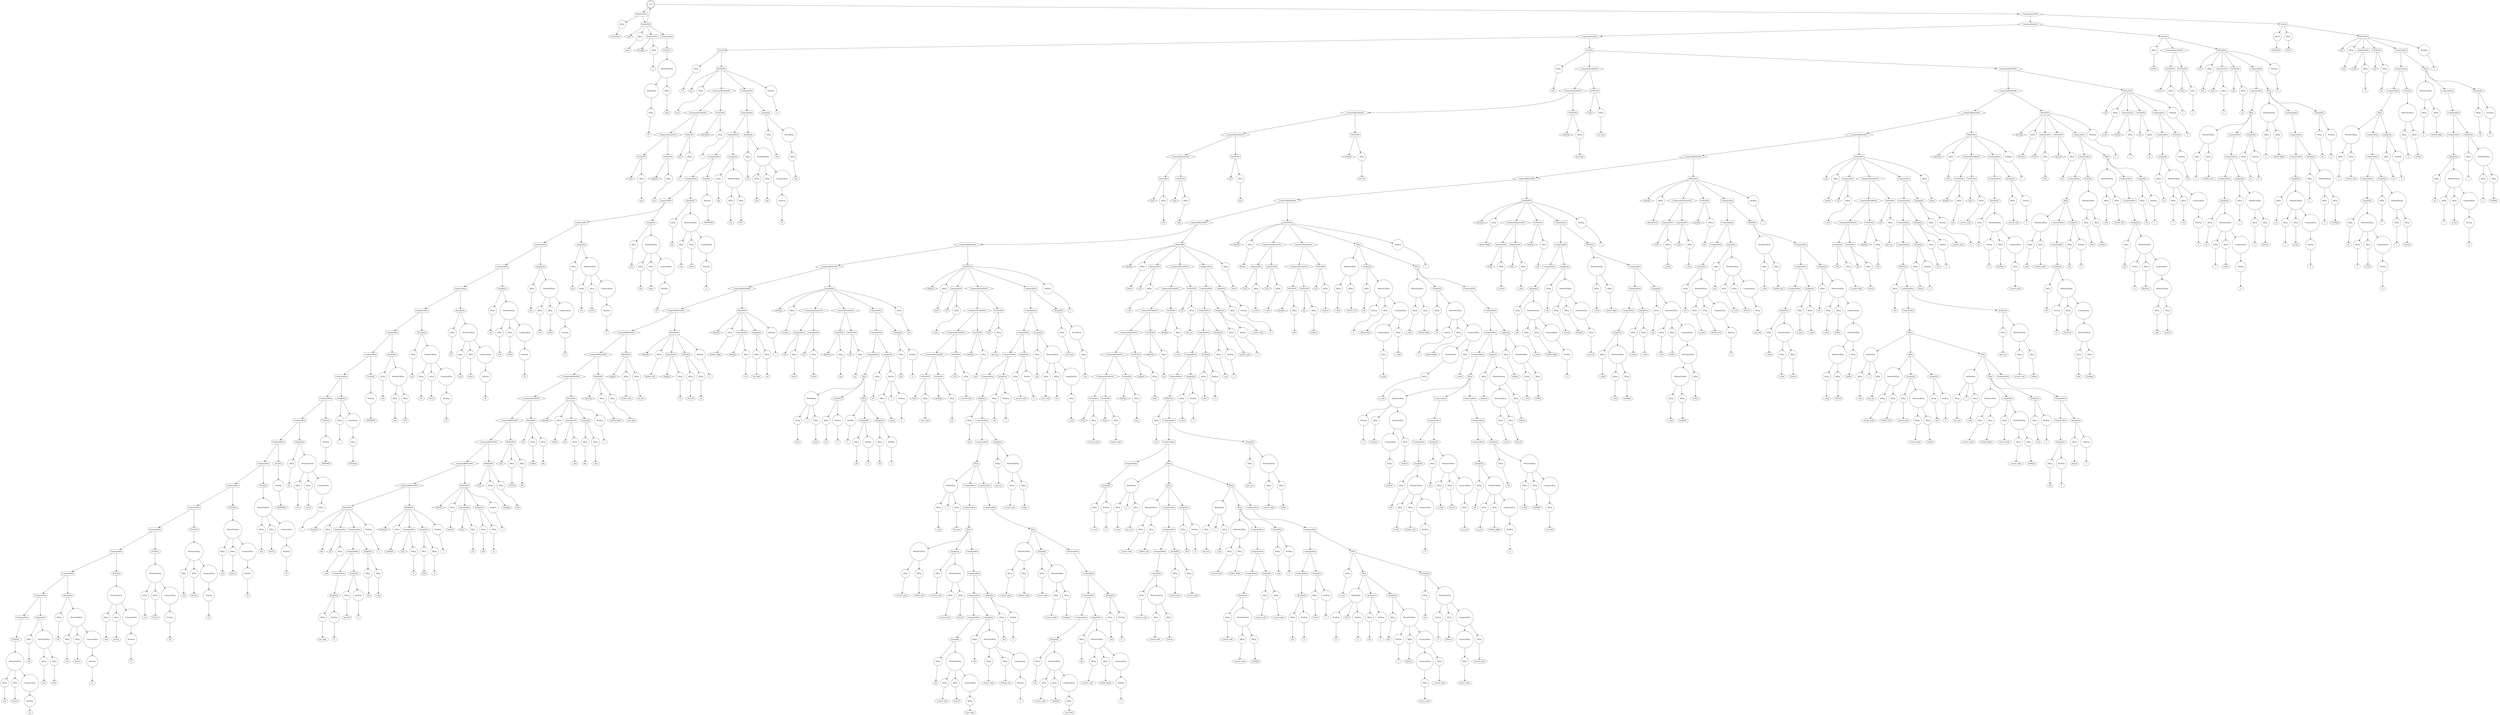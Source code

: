 digraph my_graph {
-1261376192;
-1261376192[label = "Goal", shape = "doublecircle"];
-1261376192->-1261434416;
-1261434416[label = "MainClassNtt", shape = "box"];
-1261434416->-1261434080
-1261434080[label = "IdExp", shape = "circle"];
-1261434080->-1261434064;
-1261434064[label = "TreeVisitor"];
-1261434416->-1250949296;
-1250949296[label = "MethodNtt", shape = "box"];
-1250949296->-1261434464;
-1261434464[label = "void", shape = "diamond" ];
-1250949296->-1261434512
-1261434512[label = "IdExp", shape = "circle"];
-1261434512->-1261434496;
-1261434496[label = "main"];
-1250949296->-1261434608;
-1261434608[label = "ArgumentNtt", shape = "box"];
-1261434608->-1261434560;
-1261434560[label = "String[]", shape = "diamond" ];
-1261434608->-1261434128
-1261434128[label = "IdExp", shape = "circle"];
-1261434128->-1261434112;
-1261434112[label = "a"];
-1250949296->-1261434368;
-1261434368[label = "CompoundStm", shape = "polygon"];
-1261434368->-1259338736;
-1259338736[label = "PrintStm", shape = "ellipse"];
-1259338736->-1261434320
-1261434320[label = "MethodCallExp", shape = "circle"];
-1261434320->-1261434224
-1261434224[label = "NewObjExp", shape = "circle"];
-1261434224->-1261434176
-1261434176[label = "IdExp", shape = "circle"];
-1261434176->-1261434160;
-1261434160[label = "TV"];
-1261434320->-1261434272
-1261434272[label = "IdExp", shape = "circle"];
-1261434272->-1261434256;
-1261434256[label = "Start"];
-1250949296->-1261376192->-1261376144;
-1261376144[label = "CompoundClassNtt", shape = "hexagon"];
-1261376144->-1261379072;
-1261379072[label = "CompoundClassNtt", shape = "hexagon"];
-1261379072->-1261381760;
-1261381760[label = "CompoundClassNtt", shape = "hexagon"];
-1261381760->-1261424768;
-1261424768[label = "ClassNtt", shape = "box"];
-1261424768->-1261434800
-1261434800[label = "IdExp", shape = "circle"];
-1261434800->-1261434784;
-1261434784[label = "TV"];
-1261424768->-1250950128;
-1250950128[label = "MethodNtt", shape = "box"];
-1250950128->-1261434848;
-1261434848[label = "int", shape = "diamond" ];
-1250950128->-1261434896
-1261434896[label = "IdExp", shape = "circle"];
-1261434896->-1261434880;
-1261434880[label = "Start"];
-1250950128->-1261435760;
-1261435760[label = "CompoundVariableNtt", shape = "hexagon"];
-1261435760->-1261435520;
-1261435520[label = "CompoundVariableNtt", shape = "hexagon"];
-1261435520->-1261435328;
-1261435328[label = "CompoundVariableNtt", shape = "hexagon"];
-1261435328->-1261435088;
-1261435088[label = "VarDeclNtt", shape = "box"];
-1261435088->-1261434992;
-1261434992[label = "Tree", shape = "diamond" ];
-1261435088->-1261435040
-1261435040[label = "IdExp", shape = "circle"];
-1261435040->-1261435024;
-1261435024[label = "root"];
-1261435328->-1261435280;
-1261435280[label = "VarDeclNtt", shape = "box"];
-1261435280->-1261435184;
-1261435184[label = "boolean", shape = "diamond" ];
-1261435280->-1261435232
-1261435232[label = "IdExp", shape = "circle"];
-1261435232->-1261435216;
-1261435216[label = "ntb"];
-1261435520->-1261435472;
-1261435472[label = "VarDeclNtt", shape = "box"];
-1261435472->-1261435376;
-1261435376[label = "int", shape = "diamond" ];
-1261435472->-1261435424
-1261435424[label = "IdExp", shape = "circle"];
-1261435424->-1261435408;
-1261435408[label = "nti"];
-1261435760->-1261435712;
-1261435712[label = "VarDeclNtt", shape = "box"];
-1261435712->-1261435616;
-1261435616[label = "MyVisitor", shape = "diamond" ];
-1261435712->-1261435664
-1261435664[label = "IdExp", shape = "circle"];
-1261435664->-1261435648;
-1261435648[label = "v"];
-1250950128->-1261430768;
-1261430768[label = "CompoundStm", shape = "polygon"];
-1261430768->-1261430720;
-1261430720[label = "CompoundStm", shape = "polygon"];
-1261430720->-1261430672;
-1261430672[label = "CompoundStm", shape = "polygon"];
-1261430672->-1261430624;
-1261430624[label = "CompoundStm", shape = "polygon"];
-1261430624->-1261430576;
-1261430576[label = "CompoundStm", shape = "polygon"];
-1261430576->-1261430528;
-1261430528[label = "CompoundStm", shape = "polygon"];
-1261430528->-1261430480;
-1261430480[label = "CompoundStm", shape = "polygon"];
-1261430480->-1261430432;
-1261430432[label = "CompoundStm", shape = "polygon"];
-1261430432->-1261430384;
-1261430384[label = "CompoundStm", shape = "polygon"];
-1261430384->-1261430336;
-1261430336[label = "CompoundStm", shape = "polygon"];
-1261430336->-1261430288;
-1261430288[label = "CompoundStm", shape = "polygon"];
-1261430288->-1261430240;
-1261430240[label = "CompoundStm", shape = "polygon"];
-1261430240->-1261430192;
-1261430192[label = "CompoundStm", shape = "polygon"];
-1261430192->-1261430144;
-1261430144[label = "CompoundStm", shape = "polygon"];
-1261430144->-1261430096;
-1261430096[label = "CompoundStm", shape = "polygon"];
-1261430096->-1261430048;
-1261430048[label = "CompoundStm", shape = "polygon"];
-1261430048->-1261430000;
-1261430000[label = "CompoundStm", shape = "polygon"];
-1261430000->-1261429952;
-1261429952[label = "CompoundStm", shape = "polygon"];
-1261429952->-1261429904;
-1261429904[label = "CompoundStm", shape = "polygon"];
-1261429904->-1261429856;
-1261429856[label = "CompoundStm", shape = "polygon"];
-1261429856->-1261429808;
-1261429808[label = "CompoundStm", shape = "polygon"];
-1261429808->-1261429760;
-1261429760[label = "CompoundStm", shape = "polygon"];
-1261429760->-1261429712;
-1261429712[label = "CompoundStm", shape = "polygon"];
-1261429712->-1261429664;
-1261429664[label = "CompoundStm", shape = "polygon"];
-1261429664->-1261429616;
-1261429616[label = "CompoundStm", shape = "polygon"];
-1261429616->-1259337616;
-1259337616[label = "PrintStm", shape = "ellipse"];
-1259337616->-1261429568
-1261429568[label = "MethodCallExp", shape = "circle"];
-1261429568->-1261429376
-1261429376[label = "IdExp", shape = "circle"];
-1261429376->-1261429360;
-1261429360[label = "root"];
-1261429568->-1261429424
-1261429424[label = "IdExp", shape = "circle"];
-1261429424->-1261429408;
-1261429408[label = "Search"];
-1261429568->-1261429520;
-1261429520[label = "CompoundExp", shape = "circle"];
-1261429520->-1261429472
-1261429472[label = "NumExp", shape = "circle"];
-1261429472->-1261429456;
-1261429456[label = "12"];
-1261429664->-1261429328;
-1261429328[label = "AssignStm", shape = "ellipse"];
-1261429328->-1261429136
-1261429136[label = "IdExp", shape = "circle"];
-1261429136->-1261429120;
-1261429120[label = "ntb"];
-1261429328->-1261429280
-1261429280[label = "MethodCallExp", shape = "circle"];
-1261429280->-1261429184
-1261429184[label = "IdExp", shape = "circle"];
-1261429184->-1261429168;
-1261429168[label = "root"];
-1261429280->-1261429232
-1261429232[label = "IdExp", shape = "circle"];
-1261429232->-1261429216;
-1261429216[label = "Print"];
-1261429712->-1261429088;
-1261429088[label = "AssignStm", shape = "ellipse"];
-1261429088->-1261428800
-1261428800[label = "IdExp", shape = "circle"];
-1261428800->-1261428784;
-1261428784[label = "ntb"];
-1261429088->-1261429040
-1261429040[label = "MethodCallExp", shape = "circle"];
-1261429040->-1261428848
-1261428848[label = "IdExp", shape = "circle"];
-1261428848->-1261428832;
-1261428832[label = "root"];
-1261429040->-1261428896
-1261428896[label = "IdExp", shape = "circle"];
-1261428896->-1261428880;
-1261428880[label = "Delete"];
-1261429040->-1261428992;
-1261428992[label = "CompoundExp", shape = "circle"];
-1261428992->-1261428944
-1261428944[label = "NumExp", shape = "circle"];
-1261428944->-1261428928;
-1261428928[label = "12"];
-1261429760->-1259337296;
-1259337296[label = "PrintStm", shape = "ellipse"];
-1259337296->-1261428752
-1261428752[label = "MethodCallExp", shape = "circle"];
-1261428752->-1261428560
-1261428560[label = "IdExp", shape = "circle"];
-1261428560->-1261428544;
-1261428544[label = "root"];
-1261428752->-1261428608
-1261428608[label = "IdExp", shape = "circle"];
-1261428608->-1261428592;
-1261428592[label = "Search"];
-1261428752->-1261428704;
-1261428704[label = "CompoundExp", shape = "circle"];
-1261428704->-1261428656
-1261428656[label = "NumExp", shape = "circle"];
-1261428656->-1261428640;
-1261428640[label = "12"];
-1261429808->-1259337200;
-1259337200[label = "PrintStm", shape = "ellipse"];
-1259337200->-1261428512
-1261428512[label = "MethodCallExp", shape = "circle"];
-1261428512->-1261428320
-1261428320[label = "IdExp", shape = "circle"];
-1261428320->-1261428304;
-1261428304[label = "root"];
-1261428512->-1261428368
-1261428368[label = "IdExp", shape = "circle"];
-1261428368->-1261428352;
-1261428352[label = "Search"];
-1261428512->-1261428464;
-1261428464[label = "CompoundExp", shape = "circle"];
-1261428464->-1261428416
-1261428416[label = "NumExp", shape = "circle"];
-1261428416->-1261428400;
-1261428400[label = "50"];
-1261429856->-1259337104;
-1259337104[label = "PrintStm", shape = "ellipse"];
-1259337104->-1261428272
-1261428272[label = "MethodCallExp", shape = "circle"];
-1261428272->-1261428080
-1261428080[label = "IdExp", shape = "circle"];
-1261428080->-1261428064;
-1261428064[label = "root"];
-1261428272->-1261428128
-1261428128[label = "IdExp", shape = "circle"];
-1261428128->-1261428112;
-1261428112[label = "Search"];
-1261428272->-1261428224;
-1261428224[label = "CompoundExp", shape = "circle"];
-1261428224->-1261428176
-1261428176[label = "NumExp", shape = "circle"];
-1261428176->-1261428160;
-1261428160[label = "16"];
-1261429904->-1259337008;
-1259337008[label = "PrintStm", shape = "ellipse"];
-1259337008->-1261428032
-1261428032[label = "MethodCallExp", shape = "circle"];
-1261428032->-1261427840
-1261427840[label = "IdExp", shape = "circle"];
-1261427840->-1261427824;
-1261427824[label = "root"];
-1261428032->-1261427888
-1261427888[label = "IdExp", shape = "circle"];
-1261427888->-1261427872;
-1261427872[label = "Search"];
-1261428032->-1261427984;
-1261427984[label = "CompoundExp", shape = "circle"];
-1261427984->-1261427936
-1261427936[label = "NumExp", shape = "circle"];
-1261427936->-1261427920;
-1261427920[label = "12"];
-1261429952->-1259336912;
-1259336912[label = "PrintStm", shape = "ellipse"];
-1259336912->-1261427792
-1261427792[label = "MethodCallExp", shape = "circle"];
-1261427792->-1261433744
-1261433744[label = "IdExp", shape = "circle"];
-1261433744->-1261433728;
-1261433728[label = "root"];
-1261427792->-1261433792
-1261433792[label = "IdExp", shape = "circle"];
-1261433792->-1261433776;
-1261433776[label = "Search"];
-1261427792->-1261427744;
-1261427744[label = "CompoundExp", shape = "circle"];
-1261427744->-1261433840
-1261433840[label = "NumExp", shape = "circle"];
-1261433840->-1261433824;
-1261433824[label = "24"];
-1261430000->-1259336784;
-1259336784[label = "PrintStm", shape = "ellipse"];
-1259336784->-1261433696
-1261433696[label = "NumExp", shape = "circle"];
-1261433696->-1261433680;
-1261433680[label = "100000000"];
-1261430048->-1261433648;
-1261433648[label = "AssignStm", shape = "ellipse"];
-1261433648->-1261433360
-1261433360[label = "IdExp", shape = "circle"];
-1261433360->-1261433344;
-1261433344[label = "nti"];
-1261433648->-1261433600
-1261433600[label = "MethodCallExp", shape = "circle"];
-1261433600->-1261433408
-1261433408[label = "IdExp", shape = "circle"];
-1261433408->-1261433392;
-1261433392[label = "root"];
-1261433600->-1261433456
-1261433456[label = "IdExp", shape = "circle"];
-1261433456->-1261433440;
-1261433440[label = "accept"];
-1261433600->-1261433552;
-1261433552[label = "CompoundExp", shape = "circle"];
-1261433552->-1261433504
-1261433504[label = "IdExp", shape = "circle"];
-1261433504->-1261433488;
-1261433488[label = "v"];
-1261430096->-1259336592;
-1259336592[label = "PrintStm", shape = "ellipse"];
-1259336592->-1261433312
-1261433312[label = "NumExp", shape = "circle"];
-1261433312->-1261433296;
-1261433296[label = "50000000"];
-1261430144->-1261433264;
-1261433264[label = "AssignStm", shape = "ellipse"];
-1261433264->-1261433120
-1261433120[label = "IdExp", shape = "circle"];
-1261433120->-1261433104;
-1261433104[label = "v"];
-1261433264->-1261433216
-1261433216[label = "NewObjExp", shape = "circle"];
-1261433216->-1261433168
-1261433168[label = "IdExp", shape = "circle"];
-1261433168->-1261433152;
-1261433152[label = "MyVisitor"];
-1261430192->-1259336496;
-1259336496[label = "PrintStm", shape = "ellipse"];
-1259336496->-1261433072
-1261433072[label = "NumExp", shape = "circle"];
-1261433072->-1261433056;
-1261433056[label = "100000000"];
-1261430240->-1261433024;
-1261433024[label = "AssignStm", shape = "ellipse"];
-1261433024->-1261432832
-1261432832[label = "IdExp", shape = "circle"];
-1261432832->-1261432816;
-1261432816[label = "ntb"];
-1261433024->-1261432976
-1261432976[label = "MethodCallExp", shape = "circle"];
-1261432976->-1261432880
-1261432880[label = "IdExp", shape = "circle"];
-1261432880->-1261432864;
-1261432864[label = "root"];
-1261432976->-1261432928
-1261432928[label = "IdExp", shape = "circle"];
-1261432928->-1261432912;
-1261432912[label = "Print"];
-1261430288->-1261432784;
-1261432784[label = "AssignStm", shape = "ellipse"];
-1261432784->-1261432496
-1261432496[label = "IdExp", shape = "circle"];
-1261432496->-1261432480;
-1261432480[label = "ntb"];
-1261432784->-1261432736
-1261432736[label = "MethodCallExp", shape = "circle"];
-1261432736->-1261432544
-1261432544[label = "IdExp", shape = "circle"];
-1261432544->-1261432528;
-1261432528[label = "root"];
-1261432736->-1261432592
-1261432592[label = "IdExp", shape = "circle"];
-1261432592->-1261432576;
-1261432576[label = "Insert"];
-1261432736->-1261432688;
-1261432688[label = "CompoundExp", shape = "circle"];
-1261432688->-1261432640
-1261432640[label = "NumExp", shape = "circle"];
-1261432640->-1261432624;
-1261432624[label = "14"];
-1261430336->-1261432448;
-1261432448[label = "AssignStm", shape = "ellipse"];
-1261432448->-1261432160
-1261432160[label = "IdExp", shape = "circle"];
-1261432160->-1261432144;
-1261432144[label = "ntb"];
-1261432448->-1261432400
-1261432400[label = "MethodCallExp", shape = "circle"];
-1261432400->-1261432208
-1261432208[label = "IdExp", shape = "circle"];
-1261432208->-1261432192;
-1261432192[label = "root"];
-1261432400->-1261432256
-1261432256[label = "IdExp", shape = "circle"];
-1261432256->-1261432240;
-1261432240[label = "Insert"];
-1261432400->-1261432352;
-1261432352[label = "CompoundExp", shape = "circle"];
-1261432352->-1261432304
-1261432304[label = "NumExp", shape = "circle"];
-1261432304->-1261432288;
-1261432288[label = "28"];
-1261430384->-1261432112;
-1261432112[label = "AssignStm", shape = "ellipse"];
-1261432112->-1261431824
-1261431824[label = "IdExp", shape = "circle"];
-1261431824->-1261431808;
-1261431808[label = "ntb"];
-1261432112->-1261432064
-1261432064[label = "MethodCallExp", shape = "circle"];
-1261432064->-1261431872
-1261431872[label = "IdExp", shape = "circle"];
-1261431872->-1261431856;
-1261431856[label = "root"];
-1261432064->-1261431920
-1261431920[label = "IdExp", shape = "circle"];
-1261431920->-1261431904;
-1261431904[label = "Insert"];
-1261432064->-1261432016;
-1261432016[label = "CompoundExp", shape = "circle"];
-1261432016->-1261431968
-1261431968[label = "NumExp", shape = "circle"];
-1261431968->-1261431952;
-1261431952[label = "20"];
-1261430432->-1261431776;
-1261431776[label = "AssignStm", shape = "ellipse"];
-1261431776->-1261431488
-1261431488[label = "IdExp", shape = "circle"];
-1261431488->-1261431472;
-1261431472[label = "ntb"];
-1261431776->-1261431728
-1261431728[label = "MethodCallExp", shape = "circle"];
-1261431728->-1261431536
-1261431536[label = "IdExp", shape = "circle"];
-1261431536->-1261431520;
-1261431520[label = "root"];
-1261431728->-1261431584
-1261431584[label = "IdExp", shape = "circle"];
-1261431584->-1261431568;
-1261431568[label = "Insert"];
-1261431728->-1261431680;
-1261431680[label = "CompoundExp", shape = "circle"];
-1261431680->-1261431632
-1261431632[label = "NumExp", shape = "circle"];
-1261431632->-1261431616;
-1261431616[label = "12"];
-1261430480->-1261431440;
-1261431440[label = "AssignStm", shape = "ellipse"];
-1261431440->-1261431152
-1261431152[label = "IdExp", shape = "circle"];
-1261431152->-1261431136;
-1261431136[label = "ntb"];
-1261431440->-1261431392
-1261431392[label = "MethodCallExp", shape = "circle"];
-1261431392->-1261431200
-1261431200[label = "IdExp", shape = "circle"];
-1261431200->-1261431184;
-1261431184[label = "root"];
-1261431392->-1261431248
-1261431248[label = "IdExp", shape = "circle"];
-1261431248->-1261431232;
-1261431232[label = "Insert"];
-1261431392->-1261431344;
-1261431344[label = "CompoundExp", shape = "circle"];
-1261431344->-1261431296
-1261431296[label = "NumExp", shape = "circle"];
-1261431296->-1261431280;
-1261431280[label = "4"];
-1261430528->-1261431104;
-1261431104[label = "AssignStm", shape = "ellipse"];
-1261431104->-1261430816
-1261430816[label = "IdExp", shape = "circle"];
-1261430816->-1261430800;
-1261430800[label = "ntb"];
-1261431104->-1261431056
-1261431056[label = "MethodCallExp", shape = "circle"];
-1261431056->-1261430864
-1261430864[label = "IdExp", shape = "circle"];
-1261430864->-1261430848;
-1261430848[label = "root"];
-1261431056->-1261430912
-1261430912[label = "IdExp", shape = "circle"];
-1261430912->-1261430896;
-1261430896[label = "Insert"];
-1261431056->-1261431008;
-1261431008[label = "CompoundExp", shape = "circle"];
-1261431008->-1261430960
-1261430960[label = "NumExp", shape = "circle"];
-1261430960->-1261430944;
-1261430944[label = "24"];
-1261430576->-1261436912;
-1261436912[label = "AssignStm", shape = "ellipse"];
-1261436912->-1261436624
-1261436624[label = "IdExp", shape = "circle"];
-1261436624->-1261436608;
-1261436608[label = "ntb"];
-1261436912->-1261436864
-1261436864[label = "MethodCallExp", shape = "circle"];
-1261436864->-1261436672
-1261436672[label = "IdExp", shape = "circle"];
-1261436672->-1261436656;
-1261436656[label = "root"];
-1261436864->-1261436720
-1261436720[label = "IdExp", shape = "circle"];
-1261436720->-1261436704;
-1261436704[label = "Insert"];
-1261436864->-1261436816;
-1261436816[label = "CompoundExp", shape = "circle"];
-1261436816->-1261436768
-1261436768[label = "NumExp", shape = "circle"];
-1261436768->-1261436752;
-1261436752[label = "8"];
-1261430624->-1259339760;
-1259339760[label = "PrintStm", shape = "ellipse"];
-1259339760->-1261436576
-1261436576[label = "NumExp", shape = "circle"];
-1261436576->-1261436560;
-1261436560[label = "100000000"];
-1261430672->-1261436528;
-1261436528[label = "AssignStm", shape = "ellipse"];
-1261436528->-1261436336
-1261436336[label = "IdExp", shape = "circle"];
-1261436336->-1261436320;
-1261436320[label = "ntb"];
-1261436528->-1261436480
-1261436480[label = "MethodCallExp", shape = "circle"];
-1261436480->-1261436384
-1261436384[label = "IdExp", shape = "circle"];
-1261436384->-1261436368;
-1261436368[label = "root"];
-1261436480->-1261436432
-1261436432[label = "IdExp", shape = "circle"];
-1261436432->-1261436416;
-1261436416[label = "Print"];
-1261430720->-1261436288;
-1261436288[label = "AssignStm", shape = "ellipse"];
-1261436288->-1261436000
-1261436000[label = "IdExp", shape = "circle"];
-1261436000->-1261435984;
-1261435984[label = "ntb"];
-1261436288->-1261436240
-1261436240[label = "MethodCallExp", shape = "circle"];
-1261436240->-1261436048
-1261436048[label = "IdExp", shape = "circle"];
-1261436048->-1261436032;
-1261436032[label = "root"];
-1261436240->-1261436096
-1261436096[label = "IdExp", shape = "circle"];
-1261436096->-1261436080;
-1261436080[label = "Init"];
-1261436240->-1261436192;
-1261436192[label = "CompoundExp", shape = "circle"];
-1261436192->-1261436144
-1261436144[label = "NumExp", shape = "circle"];
-1261436144->-1261436128;
-1261436128[label = "16"];
-1261430768->-1261435952;
-1261435952[label = "AssignStm", shape = "ellipse"];
-1261435952->-1261435808
-1261435808[label = "IdExp", shape = "circle"];
-1261435808->-1261435792;
-1261435792[label = "root"];
-1261435952->-1261435904
-1261435904[label = "NewObjExp", shape = "circle"];
-1261435904->-1261435856
-1261435856[label = "IdExp", shape = "circle"];
-1261435856->-1261435840;
-1261435840[label = "Tree"];
-1250950128->-1261424672
-1261424672[label = "NumExp", shape = "circle"];
-1261424672->-1261424656;
-1261424656[label = "0"];
-1261381760->-1261381712;
-1261381712[label = "ClassNtt", shape = "box"];
-1261381712->-1261424864
-1261424864[label = "IdExp", shape = "circle"];
-1261424864->-1261424848;
-1261424848[label = "Tree"];
-1261381712->-1261426160;
-1261426160[label = "CompoundVariableNtt", shape = "hexagon"];
-1261426160->-1261425920;
-1261425920[label = "CompoundVariableNtt", shape = "hexagon"];
-1261425920->-1261425728;
-1261425728[label = "CompoundVariableNtt", shape = "hexagon"];
-1261425728->-1261425536;
-1261425536[label = "CompoundVariableNtt", shape = "hexagon"];
-1261425536->-1261425344;
-1261425344[label = "CompoundVariableNtt", shape = "hexagon"];
-1261425344->-1261425056;
-1261425056[label = "VarDeclNtt", shape = "box"];
-1261425056->-1261424960;
-1261424960[label = "Tree", shape = "diamond" ];
-1261425056->-1261425008
-1261425008[label = "IdExp", shape = "circle"];
-1261425008->-1261424992;
-1261424992[label = "left"];
-1261425344->-1261425296;
-1261425296[label = "VarDeclNtt", shape = "box"];
-1261425296->-1261425200;
-1261425200[label = "Tree", shape = "diamond" ];
-1261425296->-1261425248
-1261425248[label = "IdExp", shape = "circle"];
-1261425248->-1261425232;
-1261425232[label = "right"];
-1261425536->-1261425488;
-1261425488[label = "VarDeclNtt", shape = "box"];
-1261425488->-1261425392;
-1261425392[label = "int", shape = "diamond" ];
-1261425488->-1261425440
-1261425440[label = "IdExp", shape = "circle"];
-1261425440->-1261425424;
-1261425424[label = "key"];
-1261425728->-1261425680;
-1261425680[label = "VarDeclNtt", shape = "box"];
-1261425680->-1261425584;
-1261425584[label = "boolean", shape = "diamond" ];
-1261425680->-1261425632
-1261425632[label = "IdExp", shape = "circle"];
-1261425632->-1261425616;
-1261425616[label = "has_left"];
-1261425920->-1261425872;
-1261425872[label = "VarDeclNtt", shape = "box"];
-1261425872->-1261425776;
-1261425776[label = "boolean", shape = "diamond" ];
-1261425872->-1261425824
-1261425824[label = "IdExp", shape = "circle"];
-1261425824->-1261425808;
-1261425808[label = "has_right"];
-1261426160->-1261426112;
-1261426112[label = "VarDeclNtt", shape = "box"];
-1261426112->-1261426016;
-1261426016[label = "Tree", shape = "diamond" ];
-1261426112->-1261426064
-1261426064[label = "IdExp", shape = "circle"];
-1261426064->-1261426048;
-1261426048[label = "my_null"];
-1261381712->-1261381664;
-1261381664[label = "CompoundMethodNtt", shape = "hexagon"];
-1261381664->-1261386704;
-1261386704[label = "CompoundMethodNtt", shape = "hexagon"];
-1261386704->-1261390208;
-1261390208[label = "CompoundMethodNtt", shape = "hexagon"];
-1261390208->-1261389008;
-1261389008[label = "CompoundMethodNtt", shape = "hexagon"];
-1261389008->-1261390928;
-1261390928[label = "CompoundMethodNtt", shape = "hexagon"];
-1261390928->-1261394144;
-1261394144[label = "CompoundMethodNtt", shape = "hexagon"];
-1261394144->-1261397360;
-1261397360[label = "CompoundMethodNtt", shape = "hexagon"];
-1261397360->-1261404320;
-1261404320[label = "CompoundMethodNtt", shape = "hexagon"];
-1261404320->-1261415120;
-1261415120[label = "CompoundMethodNtt", shape = "hexagon"];
-1261415120->-1261421216;
-1261421216[label = "CompoundMethodNtt", shape = "hexagon"];
-1261421216->-1261418864;
-1261418864[label = "CompoundMethodNtt", shape = "hexagon"];
-1261418864->-1261424432;
-1261424432[label = "CompoundMethodNtt", shape = "hexagon"];
-1261424432->-1261423856;
-1261423856[label = "CompoundMethodNtt", shape = "hexagon"];
-1261423856->-1261423664;
-1261423664[label = "CompoundMethodNtt", shape = "hexagon"];
-1261423664->-1261423472;
-1261423472[label = "CompoundMethodNtt", shape = "hexagon"];
-1261423472->-1261422896;
-1261422896[label = "CompoundMethodNtt", shape = "hexagon"];
-1261422896->-1261422704;
-1261422704[label = "CompoundMethodNtt", shape = "hexagon"];
-1261422704->-1261422464;
-1261422464[label = "CompoundMethodNtt", shape = "hexagon"];
-1261422464->-1261422224;
-1261422224[label = "CompoundMethodNtt", shape = "hexagon"];
-1261422224->-1261421600;
-1261421600[label = "CompoundMethodNtt", shape = "hexagon"];
-1261421600->-1250950640;
-1250950640[label = "MethodNtt", shape = "box"];
-1250950640->-1261426208;
-1261426208[label = "boolean", shape = "diamond" ];
-1250950640->-1261426256
-1261426256[label = "IdExp", shape = "circle"];
-1261426256->-1261426240;
-1261426240[label = "Init"];
-1250950640->-1261426400;
-1261426400[label = "ArgumentNtt", shape = "box"];
-1261426400->-1261426304;
-1261426304[label = "int", shape = "diamond" ];
-1261426400->-1261426352
-1261426352[label = "IdExp", shape = "circle"];
-1261426352->-1261426336;
-1261426336[label = "v_key"];
-1250950640->-1261427024;
-1261427024[label = "CompoundStm", shape = "polygon"];
-1261427024->-1261426976;
-1261426976[label = "CompoundStm", shape = "polygon"];
-1261426976->-1261426928;
-1261426928[label = "CompoundStm", shape = "polygon"];
-1261426928->-1261426880;
-1261426880[label = "AssignStm", shape = "ellipse"];
-1261426880->-1261426784
-1261426784[label = "IdExp", shape = "circle"];
-1261426784->-1261426768;
-1261426768[label = "has_right"];
-1261426880->-1261426832
-1261426832[label = "BoolExp", shape = "circle"];
-1261426832->-1261426816;
-1261426816[label = "0"];
-1261426976->-1261426736;
-1261426736[label = "AssignStm", shape = "ellipse"];
-1261426736->-1261426640
-1261426640[label = "IdExp", shape = "circle"];
-1261426640->-1261426624;
-1261426624[label = "has_left"];
-1261426736->-1261426688
-1261426688[label = "BoolExp", shape = "circle"];
-1261426688->-1261426672;
-1261426672[label = "0"];
-1261427024->-1261426592;
-1261426592[label = "AssignStm", shape = "ellipse"];
-1261426592->-1261426496
-1261426496[label = "IdExp", shape = "circle"];
-1261426496->-1261426480;
-1261426480[label = "key"];
-1261426592->-1261426544
-1261426544[label = "IdExp", shape = "circle"];
-1261426544->-1261426528;
-1261426528[label = "v_key"];
-1250950640->-1261427072
-1261427072[label = "BoolExp", shape = "circle"];
-1261427072->-1261427056;
-1261427056[label = "1"];
-1261421600->-1250950832;
-1250950832[label = "MethodNtt", shape = "box"];
-1250950832->-1261427168;
-1261427168[label = "boolean", shape = "diamond" ];
-1250950832->-1261427216
-1261427216[label = "IdExp", shape = "circle"];
-1261427216->-1261427200;
-1261427200[label = "SetRight"];
-1250950832->-1261427408;
-1261427408[label = "ArgumentNtt", shape = "box"];
-1261427408->-1261427312;
-1261427312[label = "Tree", shape = "diamond" ];
-1261427408->-1261427360
-1261427360[label = "IdExp", shape = "circle"];
-1261427360->-1261427344;
-1261427344[label = "rn"];
-1250950832->-1261427600;
-1261427600[label = "AssignStm", shape = "ellipse"];
-1261427600->-1261427504
-1261427504[label = "IdExp", shape = "circle"];
-1261427504->-1261427488;
-1261427488[label = "right"];
-1261427600->-1261427552
-1261427552[label = "IdExp", shape = "circle"];
-1261427552->-1261427536;
-1261427536[label = "rn"];
-1250950832->-1261427696
-1261427696[label = "BoolExp", shape = "circle"];
-1261427696->-1261427680;
-1261427680[label = "1"];
-1261422224->-1250951024;
-1250951024[label = "MethodNtt", shape = "box"];
-1250951024->-1261421648;
-1261421648[label = "boolean", shape = "diamond" ];
-1250951024->-1261421696
-1261421696[label = "IdExp", shape = "circle"];
-1261421696->-1261421680;
-1261421680[label = "SetLeft"];
-1250951024->-1261421888;
-1261421888[label = "ArgumentNtt", shape = "box"];
-1261421888->-1261421792;
-1261421792[label = "Tree", shape = "diamond" ];
-1261421888->-1261421840
-1261421840[label = "IdExp", shape = "circle"];
-1261421840->-1261421824;
-1261421824[label = "ln"];
-1250951024->-1261422080;
-1261422080[label = "AssignStm", shape = "ellipse"];
-1261422080->-1261421984
-1261421984[label = "IdExp", shape = "circle"];
-1261421984->-1261421968;
-1261421968[label = "left"];
-1261422080->-1261422032
-1261422032[label = "IdExp", shape = "circle"];
-1261422032->-1261422016;
-1261422016[label = "ln"];
-1250951024->-1261422176
-1261422176[label = "BoolExp", shape = "circle"];
-1261422176->-1261422160;
-1261422160[label = "1"];
-1261422464->-1250951152;
-1250951152[label = "MethodNtt", shape = "box"];
-1250951152->-1261422320;
-1261422320[label = "Tree", shape = "diamond" ];
-1250951152->-1261422368
-1261422368[label = "IdExp", shape = "circle"];
-1261422368->-1261422352;
-1261422352[label = "GetRight"];
-1250951152->-1261422416
-1261422416[label = "IdExp", shape = "circle"];
-1261422416->-1261422400;
-1261422400[label = "right"];
-1261422704->-1250943088;
-1250943088[label = "MethodNtt", shape = "box"];
-1250943088->-1261422560;
-1261422560[label = "Tree", shape = "diamond" ];
-1250943088->-1261422608
-1261422608[label = "IdExp", shape = "circle"];
-1261422608->-1261422592;
-1261422592[label = "GetLeft"];
-1250943088->-1261422656
-1261422656[label = "IdExp", shape = "circle"];
-1261422656->-1261422640;
-1261422640[label = "left"];
-1261422896->-1250943216;
-1250943216[label = "MethodNtt", shape = "box"];
-1250943216->-1261422752;
-1261422752[label = "int", shape = "diamond" ];
-1250943216->-1261422800
-1261422800[label = "IdExp", shape = "circle"];
-1261422800->-1261422784;
-1261422784[label = "GetKey"];
-1250943216->-1261422848
-1261422848[label = "IdExp", shape = "circle"];
-1261422848->-1261422832;
-1261422832[label = "key"];
-1261423472->-1250943344;
-1250943344[label = "MethodNtt", shape = "box"];
-1250943344->-1261422944;
-1261422944[label = "boolean", shape = "diamond" ];
-1250943344->-1261422992
-1261422992[label = "IdExp", shape = "circle"];
-1261422992->-1261422976;
-1261422976[label = "SetKey"];
-1250943344->-1261423136;
-1261423136[label = "ArgumentNtt", shape = "box"];
-1261423136->-1261423040;
-1261423040[label = "int", shape = "diamond" ];
-1261423136->-1261423088
-1261423088[label = "IdExp", shape = "circle"];
-1261423088->-1261423072;
-1261423072[label = "v_key"];
-1250943344->-1261423328;
-1261423328[label = "AssignStm", shape = "ellipse"];
-1261423328->-1261423232
-1261423232[label = "IdExp", shape = "circle"];
-1261423232->-1261423216;
-1261423216[label = "key"];
-1261423328->-1261423280
-1261423280[label = "IdExp", shape = "circle"];
-1261423280->-1261423264;
-1261423264[label = "v_key"];
-1250943344->-1261423424
-1261423424[label = "BoolExp", shape = "circle"];
-1261423424->-1261423408;
-1261423408[label = "1"];
-1261423664->-1250943472;
-1250943472[label = "MethodNtt", shape = "box"];
-1250943472->-1261423520;
-1261423520[label = "boolean", shape = "diamond" ];
-1250943472->-1261423568
-1261423568[label = "IdExp", shape = "circle"];
-1261423568->-1261423552;
-1261423552[label = "GetHas_Right"];
-1250943472->-1261423616
-1261423616[label = "IdExp", shape = "circle"];
-1261423616->-1261423600;
-1261423600[label = "has_right"];
-1261423856->-1250943600;
-1250943600[label = "MethodNtt", shape = "box"];
-1250943600->-1261423712;
-1261423712[label = "boolean", shape = "diamond" ];
-1250943600->-1261423760
-1261423760[label = "IdExp", shape = "circle"];
-1261423760->-1261423744;
-1261423744[label = "GetHas_Left"];
-1250943600->-1261423808
-1261423808[label = "IdExp", shape = "circle"];
-1261423808->-1261423792;
-1261423792[label = "has_left"];
-1261424432->-1250943792;
-1250943792[label = "MethodNtt", shape = "box"];
-1250943792->-1261423904;
-1261423904[label = "boolean", shape = "diamond" ];
-1250943792->-1261423952
-1261423952[label = "IdExp", shape = "circle"];
-1261423952->-1261423936;
-1261423936[label = "SetHas_Left"];
-1250943792->-1261424096;
-1261424096[label = "ArgumentNtt", shape = "box"];
-1261424096->-1261424000;
-1261424000[label = "boolean", shape = "diamond" ];
-1261424096->-1261424048
-1261424048[label = "IdExp", shape = "circle"];
-1261424048->-1261424032;
-1261424032[label = "val"];
-1250943792->-1261424288;
-1261424288[label = "AssignStm", shape = "ellipse"];
-1261424288->-1261424192
-1261424192[label = "IdExp", shape = "circle"];
-1261424192->-1261424176;
-1261424176[label = "has_left"];
-1261424288->-1261424240
-1261424240[label = "IdExp", shape = "circle"];
-1261424240->-1261424224;
-1261424224[label = "val"];
-1250943792->-1261424384
-1261424384[label = "BoolExp", shape = "circle"];
-1261424384->-1261424368;
-1261424368[label = "1"];
-1261418864->-1250943920;
-1250943920[label = "MethodNtt", shape = "box"];
-1250943920->-1261424480;
-1261424480[label = "boolean", shape = "diamond" ];
-1250943920->-1261424528
-1261424528[label = "IdExp", shape = "circle"];
-1261424528->-1261424512;
-1261424512[label = "SetHas_Right"];
-1250943920->-1261418528;
-1261418528[label = "ArgumentNtt", shape = "box"];
-1261418528->-1261424576;
-1261424576[label = "boolean", shape = "diamond" ];
-1261418528->-1261424624
-1261424624[label = "IdExp", shape = "circle"];
-1261424624->-1261424608;
-1261424608[label = "val"];
-1250943920->-1261418720;
-1261418720[label = "AssignStm", shape = "ellipse"];
-1261418720->-1261418624
-1261418624[label = "IdExp", shape = "circle"];
-1261418624->-1261418608;
-1261418608[label = "has_right"];
-1261418720->-1261418672
-1261418672[label = "IdExp", shape = "circle"];
-1261418672->-1261418656;
-1261418656[label = "val"];
-1250943920->-1261418816
-1261418816[label = "BoolExp", shape = "circle"];
-1261418816->-1261418800;
-1261418800[label = "1"];
-1261421216->-1250944176;
-1250944176[label = "MethodNtt", shape = "box"];
-1250944176->-1261418912;
-1261418912[label = "boolean", shape = "diamond" ];
-1250944176->-1261418960
-1261418960[label = "IdExp", shape = "circle"];
-1261418960->-1261418944;
-1261418944[label = "Compare"];
-1250944176->-1261419344;
-1261419344[label = "CompoundArgumentNtt", shape = "hexagon"];
-1261419344->-1261419104;
-1261419104[label = "ArgumentNtt", shape = "box"];
-1261419104->-1261419008;
-1261419008[label = "int", shape = "diamond" ];
-1261419104->-1261419056
-1261419056[label = "IdExp", shape = "circle"];
-1261419056->-1261419040;
-1261419040[label = "num1"];
-1261419344->-1261419296;
-1261419296[label = "ArgumentNtt", shape = "box"];
-1261419296->-1261419200;
-1261419200[label = "int", shape = "diamond" ];
-1261419296->-1261419248
-1261419248[label = "IdExp", shape = "circle"];
-1261419248->-1261419232;
-1261419232[label = "num2"];
-1250944176->-1261419728;
-1261419728[label = "CompoundVariableNtt", shape = "hexagon"];
-1261419728->-1261419488;
-1261419488[label = "VarDeclNtt", shape = "box"];
-1261419488->-1261419392;
-1261419392[label = "boolean", shape = "diamond" ];
-1261419488->-1261419440
-1261419440[label = "IdExp", shape = "circle"];
-1261419440->-1261419424;
-1261419424[label = "ntb"];
-1261419728->-1261419680;
-1261419680[label = "VarDeclNtt", shape = "box"];
-1261419680->-1261419584;
-1261419584[label = "int", shape = "diamond" ];
-1261419680->-1261419632
-1261419632[label = "IdExp", shape = "circle"];
-1261419632->-1261419616;
-1261419616[label = "nti"];
-1250944176->-1261421120;
-1261421120[label = "CompoundStm", shape = "polygon"];
-1261421120->-1261421072;
-1261421072[label = "CompoundStm", shape = "polygon"];
-1261421072->-1261421024;
-1261421024[label = "CompoundStm", shape = "polygon"];
-1261421024->-1261420976;
-1261420976[label = "IfStm", shape = "ellipse"];
-1261420976->-1261420256;
-1261420256[label = "BinBoolExp", shape = "circle"];
-1261420256->-1261420160
-1261420160[label = "IdExp", shape = "circle"];
-1261420160->-1261420144;
-1261420144[label = "num1"];
-1261420256->-1261420232;
-1261420232[label = "<" ];
-1261420256->-1261420208
-1261420208[label = "IdExp", shape = "circle"];
-1261420208->-1261420192;
-1261420192[label = "num2"];
-1261420976->-1261420400;
-1261420400[label = "AssignStm", shape = "ellipse"];
-1261420400->-1261420304
-1261420304[label = "IdExp", shape = "circle"];
-1261420304->-1261420288;
-1261420288[label = "ntb"];
-1261420400->-1261420352
-1261420352[label = "BoolExp", shape = "circle"];
-1261420352->-1261420336;
-1261420336[label = "0"];
-1261420976->-1261420928;
-1261420928[label = "IfStm", shape = "ellipse"];
-1261420928->-1261420592
-1261420592[label = "BoolExp", shape = "circle"];
-1261420592->-1261420576;
-1261420576[label = "0"];
-1261420928->-1261420736;
-1261420736[label = "AssignStm", shape = "ellipse"];
-1261420736->-1261420640
-1261420640[label = "IdExp", shape = "circle"];
-1261420640->-1261420624;
-1261420624[label = "ntb"];
-1261420736->-1261420688
-1261420688[label = "BoolExp", shape = "circle"];
-1261420688->-1261420672;
-1261420672[label = "0"];
-1261420928->-1261420880;
-1261420880[label = "AssignStm", shape = "ellipse"];
-1261420880->-1261420784
-1261420784[label = "IdExp", shape = "circle"];
-1261420784->-1261420768;
-1261420768[label = "ntb"];
-1261420880->-1261420832
-1261420832[label = "BoolExp", shape = "circle"];
-1261420832->-1261420816;
-1261420816[label = "1"];
-1261421072->-1261420112;
-1261420112[label = "AssignStm", shape = "ellipse"];
-1261420112->-1261419920
-1261419920[label = "IdExp", shape = "circle"];
-1261419920->-1261419904;
-1261419904[label = "nti"];
-1261420112->-1261420064;
-1261420064[label = "BinExp", shape = "circle"];
-1261420064->-1261419968
-1261419968[label = "IdExp", shape = "circle"];
-1261419968->-1261419952;
-1261419952[label = "num2"];
-1261420064->-1261420040;
-1261420040[label = "+" ];
-1261420064->-1261420016
-1261420016[label = "NumExp", shape = "circle"];
-1261420016->-1261420000;
-1261420000[label = "1"];
-1261421120->-1261419872;
-1261419872[label = "AssignStm", shape = "ellipse"];
-1261419872->-1261419776
-1261419776[label = "IdExp", shape = "circle"];
-1261419776->-1261419760;
-1261419760[label = "ntb"];
-1261419872->-1261419824
-1261419824[label = "BoolExp", shape = "circle"];
-1261419824->-1261419808;
-1261419808[label = "0"];
-1250944176->-1261421168
-1261421168[label = "IdExp", shape = "circle"];
-1261421168->-1261421152;
-1261421152[label = "ntb"];
-1261415120->-1250944496;
-1250944496[label = "MethodNtt", shape = "box"];
-1250944496->-1261421264;
-1261421264[label = "boolean", shape = "diamond" ];
-1250944496->-1261421312
-1261421312[label = "IdExp", shape = "circle"];
-1261421312->-1261421296;
-1261421296[label = "Insert"];
-1250944496->-1261421456;
-1261421456[label = "ArgumentNtt", shape = "box"];
-1261421456->-1261421360;
-1261421360[label = "int", shape = "diamond" ];
-1261421456->-1261421408
-1261421408[label = "IdExp", shape = "circle"];
-1261421408->-1261421392;
-1261421392[label = "v_key"];
-1250944496->-1261416416;
-1261416416[label = "CompoundVariableNtt", shape = "hexagon"];
-1261416416->-1261416224;
-1261416224[label = "CompoundVariableNtt", shape = "hexagon"];
-1261416224->-1261416032;
-1261416032[label = "CompoundVariableNtt", shape = "hexagon"];
-1261416032->-1261415792;
-1261415792[label = "CompoundVariableNtt", shape = "hexagon"];
-1261415792->-1261415552;
-1261415552[label = "VarDeclNtt", shape = "box"];
-1261415552->-1261415456;
-1261415456[label = "Tree", shape = "diamond" ];
-1261415552->-1261415504
-1261415504[label = "IdExp", shape = "circle"];
-1261415504->-1261415488;
-1261415488[label = "new_node"];
-1261415792->-1261415744;
-1261415744[label = "VarDeclNtt", shape = "box"];
-1261415744->-1261415648;
-1261415648[label = "boolean", shape = "diamond" ];
-1261415744->-1261415696
-1261415696[label = "IdExp", shape = "circle"];
-1261415696->-1261415680;
-1261415680[label = "ntb"];
-1261416032->-1261415984;
-1261415984[label = "VarDeclNtt", shape = "box"];
-1261415984->-1261415888;
-1261415888[label = "Tree", shape = "diamond" ];
-1261415984->-1261415936
-1261415936[label = "IdExp", shape = "circle"];
-1261415936->-1261415920;
-1261415920[label = "current_node"];
-1261416224->-1261416176;
-1261416176[label = "VarDeclNtt", shape = "box"];
-1261416176->-1261416080;
-1261416080[label = "boolean", shape = "diamond" ];
-1261416176->-1261416128
-1261416128[label = "IdExp", shape = "circle"];
-1261416128->-1261416112;
-1261416112[label = "cont"];
-1261416416->-1261416368;
-1261416368[label = "VarDeclNtt", shape = "box"];
-1261416368->-1261416272;
-1261416272[label = "int", shape = "diamond" ];
-1261416368->-1261416320
-1261416320[label = "IdExp", shape = "circle"];
-1261416320->-1261416304;
-1261416304[label = "key_aux"];
-1250944496->-1261415024;
-1261415024[label = "CompoundStm", shape = "polygon"];
-1261415024->-1261414976;
-1261414976[label = "CompoundStm", shape = "polygon"];
-1261414976->-1261414928;
-1261414928[label = "CompoundStm", shape = "polygon"];
-1261414928->-1261414880;
-1261414880[label = "CompoundStm", shape = "polygon"];
-1261414880->-1261414832;
-1261414832[label = "CompoundStm", shape = "polygon"];
-1261414832->-1261414784;
-1261414784[label = "WhileStm", shape = "ellipse"];
-1261414784->-1261417280
-1261417280[label = "IdExp", shape = "circle"];
-1261417280->-1261417264;
-1261417264[label = "cont"];
-1261414784->-1261414736;
-1261414736[label = "CompoundStm", shape = "polygon"];
-1261414736->-1261414688;
-1261414688[label = "CompoundStm", shape = "polygon"];
-1261414688->-1261414640;
-1261414640[label = "IfStm", shape = "ellipse"];
-1261414640->-1261417664;
-1261417664[label = "BinBoolExp", shape = "circle"];
-1261417664->-1261417568
-1261417568[label = "IdExp", shape = "circle"];
-1261417568->-1261417552;
-1261417552[label = "v_key"];
-1261417664->-1261417640;
-1261417640[label = "<" ];
-1261417664->-1261417616
-1261417616[label = "IdExp", shape = "circle"];
-1261417616->-1261417600;
-1261417600[label = "key_aux"];
-1261414640->-1261413056;
-1261413056[label = "CompoundStm", shape = "polygon"];
-1261413056->-1261413008;
-1261413008[label = "CompoundStm", shape = "polygon"];
-1261413008->-1261412960;
-1261412960[label = "IfStm", shape = "ellipse"];
-1261412960->-1261417808
-1261417808[label = "MethodCallExp", shape = "circle"];
-1261417808->-1261417712
-1261417712[label = "IdExp", shape = "circle"];
-1261417712->-1261417696;
-1261417696[label = "current_node"];
-1261417808->-1261417760
-1261417760[label = "IdExp", shape = "circle"];
-1261417760->-1261417744;
-1261417744[label = "GetHas_Left"];
-1261412960->-1261418048;
-1261418048[label = "AssignStm", shape = "ellipse"];
-1261418048->-1261417856
-1261417856[label = "IdExp", shape = "circle"];
-1261417856->-1261417840;
-1261417840[label = "current_node"];
-1261418048->-1261418000
-1261418000[label = "MethodCallExp", shape = "circle"];
-1261418000->-1261417904
-1261417904[label = "IdExp", shape = "circle"];
-1261417904->-1261417888;
-1261417888[label = "current_node"];
-1261418000->-1261417952
-1261417952[label = "IdExp", shape = "circle"];
-1261417952->-1261417936;
-1261417936[label = "GetLeft"];
-1261412960->-1261412912;
-1261412912[label = "CompoundStm", shape = "polygon"];
-1261412912->-1261412864;
-1261412864[label = "CompoundStm", shape = "polygon"];
-1261412864->-1261412816;
-1261412816[label = "CompoundStm", shape = "polygon"];
-1261412816->-1261412768;
-1261412768[label = "CompoundStm", shape = "polygon"];
-1261412768->-1261412720;
-1261412720[label = "AssignStm", shape = "ellipse"];
-1261412720->-1261412432
-1261412432[label = "IdExp", shape = "circle"];
-1261412432->-1261412416;
-1261412416[label = "ntb"];
-1261412720->-1261412672
-1261412672[label = "MethodCallExp", shape = "circle"];
-1261412672->-1261412480
-1261412480[label = "IdExp", shape = "circle"];
-1261412480->-1261412464;
-1261412464[label = "current_node"];
-1261412672->-1261412528
-1261412528[label = "IdExp", shape = "circle"];
-1261412528->-1261412512;
-1261412512[label = "SetLeft"];
-1261412672->-1261412624;
-1261412624[label = "CompoundExp", shape = "circle"];
-1261412624->-1261412576
-1261412576[label = "IdExp", shape = "circle"];
-1261412576->-1261412560;
-1261412560[label = "new_node"];
-1261412816->-1261412384;
-1261412384[label = "AssignStm", shape = "ellipse"];
-1261412384->-1261418240
-1261418240[label = "IdExp", shape = "circle"];
-1261418240->-1261418224;
-1261418224[label = "ntb"];
-1261412384->-1261418480
-1261418480[label = "MethodCallExp", shape = "circle"];
-1261418480->-1261418288
-1261418288[label = "IdExp", shape = "circle"];
-1261418288->-1261418272;
-1261418272[label = "current_node"];
-1261418480->-1261418336
-1261418336[label = "IdExp", shape = "circle"];
-1261418336->-1261418320;
-1261418320[label = "SetHas_Left"];
-1261418480->-1261418432;
-1261418432[label = "CompoundExp", shape = "circle"];
-1261418432->-1261418384
-1261418384[label = "BoolExp", shape = "circle"];
-1261418384->-1261418368;
-1261418368[label = "1"];
-1261412864->-1261418192;
-1261418192[label = "AssignStm", shape = "ellipse"];
-1261418192->-1261418096
-1261418096[label = "IdExp", shape = "circle"];
-1261418096->-1261418080;
-1261418080[label = "cont"];
-1261418192->-1261418144
-1261418144[label = "BoolExp", shape = "circle"];
-1261418144->-1261418128;
-1261418128[label = "0"];
-1261414640->-1261414592;
-1261414592[label = "CompoundStm", shape = "polygon"];
-1261414592->-1261414544;
-1261414544[label = "CompoundStm", shape = "polygon"];
-1261414544->-1261414496;
-1261414496[label = "IfStm", shape = "ellipse"];
-1261414496->-1261413200
-1261413200[label = "MethodCallExp", shape = "circle"];
-1261413200->-1261413104
-1261413104[label = "IdExp", shape = "circle"];
-1261413104->-1261413088;
-1261413088[label = "current_node"];
-1261413200->-1261413152
-1261413152[label = "IdExp", shape = "circle"];
-1261413152->-1261413136;
-1261413136[label = "GetHas_Right"];
-1261414496->-1261413440;
-1261413440[label = "AssignStm", shape = "ellipse"];
-1261413440->-1261413248
-1261413248[label = "IdExp", shape = "circle"];
-1261413248->-1261413232;
-1261413232[label = "current_node"];
-1261413440->-1261413392
-1261413392[label = "MethodCallExp", shape = "circle"];
-1261413392->-1261413296
-1261413296[label = "IdExp", shape = "circle"];
-1261413296->-1261413280;
-1261413280[label = "current_node"];
-1261413392->-1261413344
-1261413344[label = "IdExp", shape = "circle"];
-1261413344->-1261413328;
-1261413328[label = "GetRight"];
-1261414496->-1261414448;
-1261414448[label = "CompoundStm", shape = "polygon"];
-1261414448->-1261414400;
-1261414400[label = "CompoundStm", shape = "polygon"];
-1261414400->-1261414352;
-1261414352[label = "CompoundStm", shape = "polygon"];
-1261414352->-1261414304;
-1261414304[label = "CompoundStm", shape = "polygon"];
-1261414304->-1261414256;
-1261414256[label = "AssignStm", shape = "ellipse"];
-1261414256->-1261413968
-1261413968[label = "IdExp", shape = "circle"];
-1261413968->-1261413952;
-1261413952[label = "ntb"];
-1261414256->-1261414208
-1261414208[label = "MethodCallExp", shape = "circle"];
-1261414208->-1261414016
-1261414016[label = "IdExp", shape = "circle"];
-1261414016->-1261414000;
-1261414000[label = "current_node"];
-1261414208->-1261414064
-1261414064[label = "IdExp", shape = "circle"];
-1261414064->-1261414048;
-1261414048[label = "SetRight"];
-1261414208->-1261414160;
-1261414160[label = "CompoundExp", shape = "circle"];
-1261414160->-1261414112
-1261414112[label = "IdExp", shape = "circle"];
-1261414112->-1261414096;
-1261414096[label = "new_node"];
-1261414352->-1261413920;
-1261413920[label = "AssignStm", shape = "ellipse"];
-1261413920->-1261413632
-1261413632[label = "IdExp", shape = "circle"];
-1261413632->-1261413616;
-1261413616[label = "ntb"];
-1261413920->-1261413872
-1261413872[label = "MethodCallExp", shape = "circle"];
-1261413872->-1261413680
-1261413680[label = "IdExp", shape = "circle"];
-1261413680->-1261413664;
-1261413664[label = "current_node"];
-1261413872->-1261413728
-1261413728[label = "IdExp", shape = "circle"];
-1261413728->-1261413712;
-1261413712[label = "SetHas_Right"];
-1261413872->-1261413824;
-1261413824[label = "CompoundExp", shape = "circle"];
-1261413824->-1261413776
-1261413776[label = "BoolExp", shape = "circle"];
-1261413776->-1261413760;
-1261413760[label = "1"];
-1261414400->-1261413584;
-1261413584[label = "AssignStm", shape = "ellipse"];
-1261413584->-1261413488
-1261413488[label = "IdExp", shape = "circle"];
-1261413488->-1261413472;
-1261413472[label = "cont"];
-1261413584->-1261413536
-1261413536[label = "BoolExp", shape = "circle"];
-1261413536->-1261413520;
-1261413520[label = "0"];
-1261414736->-1261417520;
-1261417520[label = "AssignStm", shape = "ellipse"];
-1261417520->-1261417328
-1261417328[label = "IdExp", shape = "circle"];
-1261417328->-1261417312;
-1261417312[label = "key_aux"];
-1261417520->-1261417472
-1261417472[label = "MethodCallExp", shape = "circle"];
-1261417472->-1261417376
-1261417376[label = "IdExp", shape = "circle"];
-1261417376->-1261417360;
-1261417360[label = "current_node"];
-1261417472->-1261417424
-1261417424[label = "IdExp", shape = "circle"];
-1261417424->-1261417408;
-1261417408[label = "GetKey"];
-1261414880->-1261417232;
-1261417232[label = "AssignStm", shape = "ellipse"];
-1261417232->-1261417136
-1261417136[label = "IdExp", shape = "circle"];
-1261417136->-1261417120;
-1261417120[label = "cont"];
-1261417232->-1261417184
-1261417184[label = "BoolExp", shape = "circle"];
-1261417184->-1261417168;
-1261417168[label = "1"];
-1261414928->-1261417088;
-1261417088[label = "AssignStm", shape = "ellipse"];
-1261417088->-1261416992
-1261416992[label = "IdExp", shape = "circle"];
-1261416992->-1261416976;
-1261416976[label = "current_node"];
-1261417088->-1261417040
-1261417040[label = "ThisExp", shape = "circle"];
-1261417040->-1261417024;
-1261417024[label = "0"];
-1261414976->-1261416944;
-1261416944[label = "AssignStm", shape = "ellipse"];
-1261416944->-1261416656
-1261416656[label = "IdExp", shape = "circle"];
-1261416656->-1261416640;
-1261416640[label = "ntb"];
-1261416944->-1261416896
-1261416896[label = "MethodCallExp", shape = "circle"];
-1261416896->-1261416704
-1261416704[label = "IdExp", shape = "circle"];
-1261416704->-1261416688;
-1261416688[label = "new_node"];
-1261416896->-1261416752
-1261416752[label = "IdExp", shape = "circle"];
-1261416752->-1261416736;
-1261416736[label = "Init"];
-1261416896->-1261416848;
-1261416848[label = "CompoundExp", shape = "circle"];
-1261416848->-1261416800
-1261416800[label = "IdExp", shape = "circle"];
-1261416800->-1261416784;
-1261416784[label = "v_key"];
-1261415024->-1261416608;
-1261416608[label = "AssignStm", shape = "ellipse"];
-1261416608->-1261416464
-1261416464[label = "IdExp", shape = "circle"];
-1261416464->-1261416448;
-1261416448[label = "new_node"];
-1261416608->-1261416560
-1261416560[label = "NewObjExp", shape = "circle"];
-1261416560->-1261416512
-1261416512[label = "IdExp", shape = "circle"];
-1261416512->-1261416496;
-1261416496[label = "Tree"];
-1250944496->-1261415072
-1261415072[label = "BoolExp", shape = "circle"];
-1261415072->-1261415056;
-1261415056[label = "1"];
-1261404320->-1250944816;
-1250944816[label = "MethodNtt", shape = "box"];
-1250944816->-1261415168;
-1261415168[label = "boolean", shape = "diamond" ];
-1250944816->-1261415216
-1261415216[label = "IdExp", shape = "circle"];
-1261415216->-1261415200;
-1261415200[label = "Delete"];
-1250944816->-1261415360;
-1261415360[label = "ArgumentNtt", shape = "box"];
-1261415360->-1261415264;
-1261415264[label = "int", shape = "diamond" ];
-1261415360->-1261415312
-1261415312[label = "IdExp", shape = "circle"];
-1261415312->-1261415296;
-1261415296[label = "v_key"];
-1250944816->-1261410704;
-1261410704[label = "CompoundVariableNtt", shape = "hexagon"];
-1261410704->-1261410512;
-1261410512[label = "CompoundVariableNtt", shape = "hexagon"];
-1261410512->-1261410320;
-1261410320[label = "CompoundVariableNtt", shape = "hexagon"];
-1261410320->-1261410128;
-1261410128[label = "CompoundVariableNtt", shape = "hexagon"];
-1261410128->-1261409936;
-1261409936[label = "CompoundVariableNtt", shape = "hexagon"];
-1261409936->-1261409744;
-1261409744[label = "CompoundVariableNtt", shape = "hexagon"];
-1261409744->-1261409456;
-1261409456[label = "VarDeclNtt", shape = "box"];
-1261409456->-1261409360;
-1261409360[label = "Tree", shape = "diamond" ];
-1261409456->-1261409408
-1261409408[label = "IdExp", shape = "circle"];
-1261409408->-1261409392;
-1261409392[label = "current_node"];
-1261409744->-1261409696;
-1261409696[label = "VarDeclNtt", shape = "box"];
-1261409696->-1261409600;
-1261409600[label = "Tree", shape = "diamond" ];
-1261409696->-1261409648
-1261409648[label = "IdExp", shape = "circle"];
-1261409648->-1261409632;
-1261409632[label = "parent_node"];
-1261409936->-1261409888;
-1261409888[label = "VarDeclNtt", shape = "box"];
-1261409888->-1261409792;
-1261409792[label = "boolean", shape = "diamond" ];
-1261409888->-1261409840
-1261409840[label = "IdExp", shape = "circle"];
-1261409840->-1261409824;
-1261409824[label = "cont"];
-1261410128->-1261410080;
-1261410080[label = "VarDeclNtt", shape = "box"];
-1261410080->-1261409984;
-1261409984[label = "boolean", shape = "diamond" ];
-1261410080->-1261410032
-1261410032[label = "IdExp", shape = "circle"];
-1261410032->-1261410016;
-1261410016[label = "found"];
-1261410320->-1261410272;
-1261410272[label = "VarDeclNtt", shape = "box"];
-1261410272->-1261410176;
-1261410176[label = "boolean", shape = "diamond" ];
-1261410272->-1261410224
-1261410224[label = "IdExp", shape = "circle"];
-1261410224->-1261410208;
-1261410208[label = "ntb"];
-1261410512->-1261410464;
-1261410464[label = "VarDeclNtt", shape = "box"];
-1261410464->-1261410368;
-1261410368[label = "boolean", shape = "diamond" ];
-1261410464->-1261410416
-1261410416[label = "IdExp", shape = "circle"];
-1261410416->-1261410400;
-1261410400[label = "is_root"];
-1261410704->-1261410656;
-1261410656[label = "VarDeclNtt", shape = "box"];
-1261410656->-1261410560;
-1261410560[label = "int", shape = "diamond" ];
-1261410656->-1261410608
-1261410608[label = "IdExp", shape = "circle"];
-1261410608->-1261410592;
-1261410592[label = "key_aux"];
-1250944816->-1261404224;
-1261404224[label = "CompoundStm", shape = "polygon"];
-1261404224->-1261404176;
-1261404176[label = "CompoundStm", shape = "polygon"];
-1261404176->-1261404128;
-1261404128[label = "CompoundStm", shape = "polygon"];
-1261404128->-1261404080;
-1261404080[label = "CompoundStm", shape = "polygon"];
-1261404080->-1261404032;
-1261404032[label = "CompoundStm", shape = "polygon"];
-1261404032->-1261403984;
-1261403984[label = "CompoundStm", shape = "polygon"];
-1261403984->-1261403936;
-1261403936[label = "WhileStm", shape = "ellipse"];
-1261403936->-1261411472
-1261411472[label = "IdExp", shape = "circle"];
-1261411472->-1261411456;
-1261411456[label = "cont"];
-1261403936->-1261403888;
-1261403888[label = "CompoundStm", shape = "polygon"];
-1261403888->-1261403840;
-1261403840[label = "CompoundStm", shape = "polygon"];
-1261403840->-1261403792;
-1261403792[label = "CompoundStm", shape = "polygon"];
-1261403792->-1261403744;
-1261403744[label = "AssignStm", shape = "ellipse"];
-1261403744->-1261403648
-1261403648[label = "IdExp", shape = "circle"];
-1261403648->-1261403632;
-1261403632[label = "is_root"];
-1261403744->-1261403696
-1261403696[label = "BoolExp", shape = "circle"];
-1261403696->-1261403680;
-1261403680[label = "0"];
-1261403840->-1261403600;
-1261403600[label = "IfStm", shape = "ellipse"];
-1261403600->-1261411856;
-1261411856[label = "BinBoolExp", shape = "circle"];
-1261411856->-1261411760
-1261411760[label = "IdExp", shape = "circle"];
-1261411760->-1261411744;
-1261411744[label = "v_key"];
-1261411856->-1261411832;
-1261411832[label = "<" ];
-1261411856->-1261411808
-1261411808[label = "IdExp", shape = "circle"];
-1261411808->-1261411792;
-1261411792[label = "key_aux"];
-1261403600->-1261406576;
-1261406576[label = "IfStm", shape = "ellipse"];
-1261406576->-1261412000
-1261412000[label = "MethodCallExp", shape = "circle"];
-1261412000->-1261411904
-1261411904[label = "IdExp", shape = "circle"];
-1261411904->-1261411888;
-1261411888[label = "current_node"];
-1261412000->-1261411952
-1261411952[label = "IdExp", shape = "circle"];
-1261411952->-1261411936;
-1261411936[label = "GetHas_Left"];
-1261406576->-1261406384;
-1261406384[label = "CompoundStm", shape = "polygon"];
-1261406384->-1261406336;
-1261406336[label = "CompoundStm", shape = "polygon"];
-1261406336->-1261406288;
-1261406288[label = "CompoundStm", shape = "polygon"];
-1261406288->-1261406240;
-1261406240[label = "AssignStm", shape = "ellipse"];
-1261406240->-1261412192
-1261412192[label = "IdExp", shape = "circle"];
-1261412192->-1261412176;
-1261412176[label = "current_node"];
-1261406240->-1261412336
-1261412336[label = "MethodCallExp", shape = "circle"];
-1261412336->-1261412240
-1261412240[label = "IdExp", shape = "circle"];
-1261412240->-1261412224;
-1261412224[label = "current_node"];
-1261412336->-1261412288
-1261412288[label = "IdExp", shape = "circle"];
-1261412288->-1261412272;
-1261412272[label = "GetLeft"];
-1261406336->-1261412144;
-1261412144[label = "AssignStm", shape = "ellipse"];
-1261412144->-1261412048
-1261412048[label = "IdExp", shape = "circle"];
-1261412048->-1261412032;
-1261412032[label = "parent_node"];
-1261412144->-1261412096
-1261412096[label = "IdExp", shape = "circle"];
-1261412096->-1261412080;
-1261412080[label = "current_node"];
-1261406576->-1261406528;
-1261406528[label = "AssignStm", shape = "ellipse"];
-1261406528->-1261406432
-1261406432[label = "IdExp", shape = "circle"];
-1261406432->-1261406416;
-1261406416[label = "cont"];
-1261406528->-1261406480
-1261406480[label = "BoolExp", shape = "circle"];
-1261406480->-1261406464;
-1261406464[label = "0"];
-1261403600->-1261403552;
-1261403552[label = "IfStm", shape = "ellipse"];
-1261403552->-1261406720;
-1261406720[label = "BinBoolExp", shape = "circle"];
-1261406720->-1261406624
-1261406624[label = "IdExp", shape = "circle"];
-1261406624->-1261406608;
-1261406608[label = "key_aux"];
-1261406720->-1261406696;
-1261406696[label = "<" ];
-1261406720->-1261406672
-1261406672[label = "IdExp", shape = "circle"];
-1261406672->-1261406656;
-1261406656[label = "v_key"];
-1261403552->-1261407584;
-1261407584[label = "IfStm", shape = "ellipse"];
-1261407584->-1261406864
-1261406864[label = "MethodCallExp", shape = "circle"];
-1261406864->-1261406768
-1261406768[label = "IdExp", shape = "circle"];
-1261406768->-1261406752;
-1261406752[label = "current_node"];
-1261406864->-1261406816
-1261406816[label = "IdExp", shape = "circle"];
-1261406816->-1261406800;
-1261406800[label = "GetHas_Right"];
-1261407584->-1261407392;
-1261407392[label = "CompoundStm", shape = "polygon"];
-1261407392->-1261407344;
-1261407344[label = "CompoundStm", shape = "polygon"];
-1261407344->-1261407296;
-1261407296[label = "CompoundStm", shape = "polygon"];
-1261407296->-1261407248;
-1261407248[label = "AssignStm", shape = "ellipse"];
-1261407248->-1261407056
-1261407056[label = "IdExp", shape = "circle"];
-1261407056->-1261407040;
-1261407040[label = "current_node"];
-1261407248->-1261407200
-1261407200[label = "MethodCallExp", shape = "circle"];
-1261407200->-1261407104
-1261407104[label = "IdExp", shape = "circle"];
-1261407104->-1261407088;
-1261407088[label = "current_node"];
-1261407200->-1261407152
-1261407152[label = "IdExp", shape = "circle"];
-1261407152->-1261407136;
-1261407136[label = "GetRight"];
-1261407344->-1261407008;
-1261407008[label = "AssignStm", shape = "ellipse"];
-1261407008->-1261406912
-1261406912[label = "IdExp", shape = "circle"];
-1261406912->-1261406896;
-1261406896[label = "parent_node"];
-1261407008->-1261406960
-1261406960[label = "IdExp", shape = "circle"];
-1261406960->-1261406944;
-1261406944[label = "current_node"];
-1261407584->-1261407536;
-1261407536[label = "AssignStm", shape = "ellipse"];
-1261407536->-1261407440
-1261407440[label = "IdExp", shape = "circle"];
-1261407440->-1261407424;
-1261407424[label = "cont"];
-1261407536->-1261407488
-1261407488[label = "BoolExp", shape = "circle"];
-1261407488->-1261407472;
-1261407472[label = "0"];
-1261403552->-1261403504;
-1261403504[label = "CompoundStm", shape = "polygon"];
-1261403504->-1261403456;
-1261403456[label = "CompoundStm", shape = "polygon"];
-1261403456->-1261403408;
-1261403408[label = "CompoundStm", shape = "polygon"];
-1261403408->-1261403360;
-1261403360[label = "CompoundStm", shape = "polygon"];
-1261403360->-1261403312;
-1261403312[label = "AssignStm", shape = "ellipse"];
-1261403312->-1261403216
-1261403216[label = "IdExp", shape = "circle"];
-1261403216->-1261403200;
-1261403200[label = "cont"];
-1261403312->-1261403264
-1261403264[label = "BoolExp", shape = "circle"];
-1261403264->-1261403248;
-1261403248[label = "0"];
-1261403408->-1261403168;
-1261403168[label = "AssignStm", shape = "ellipse"];
-1261403168->-1261409216
-1261409216[label = "IdExp", shape = "circle"];
-1261409216->-1261409200;
-1261409200[label = "found"];
-1261403168->-1261409264
-1261409264[label = "BoolExp", shape = "circle"];
-1261409264->-1261409248;
-1261409248[label = "1"];
-1261403456->-1261409168;
-1261409168[label = "IfStm", shape = "ellipse"];
-1261409168->-1261407632
-1261407632[label = "IdExp", shape = "circle"];
-1261407632->-1261407616;
-1261407616[label = "is_root"];
-1261409168->-1261408688;
-1261408688[label = "IfStm", shape = "ellipse"];
-1261408688->-1261408064;
-1261408064[label = "BinBoolExp", shape = "circle"];
-1261408064->-1261407824
-1261407824[label = "BoolExp", shape = "circle"];
-1261407824->-1261407808;
-1261407808[label = "0"];
-1261408064->-1261408040;
-1261408040[label = "AND" ];
-1261408064->-1261408016
-1261408016[label = "BoolExp", shape = "circle"];
-1261408016->-1261408000;
-1261408000[label = "0"];
-1261408688->-1261408208;
-1261408208[label = "AssignStm", shape = "ellipse"];
-1261408208->-1261408112
-1261408112[label = "IdExp", shape = "circle"];
-1261408112->-1261408096;
-1261408096[label = "ntb"];
-1261408208->-1261408160
-1261408160[label = "BoolExp", shape = "circle"];
-1261408160->-1261408144;
-1261408144[label = "1"];
-1261408688->-1261408640;
-1261408640[label = "AssignStm", shape = "ellipse"];
-1261408640->-1261408256
-1261408256[label = "IdExp", shape = "circle"];
-1261408256->-1261408240;
-1261408240[label = "ntb"];
-1261408640->-1261408592
-1261408592[label = "MethodCallExp", shape = "circle"];
-1261408592->-1261408304
-1261408304[label = "ThisExp", shape = "circle"];
-1261408304->-1261408288;
-1261408288[label = "0"];
-1261408592->-1261408352
-1261408352[label = "IdExp", shape = "circle"];
-1261408352->-1261408336;
-1261408336[label = "Remove"];
-1261408592->-1261408544;
-1261408544[label = "CompoundExp", shape = "circle"];
-1261408544->-1261408448;
-1261408448[label = "CompoundExp", shape = "circle"];
-1261408448->-1261408400
-1261408400[label = "IdExp", shape = "circle"];
-1261408400->-1261408384;
-1261408384[label = "parent_node"];
-1261408544->-1261408496
-1261408496[label = "IdExp", shape = "circle"];
-1261408496->-1261408480;
-1261408480[label = "current_node"];
-1261409168->-1261409120;
-1261409120[label = "AssignStm", shape = "ellipse"];
-1261409120->-1261408736
-1261408736[label = "IdExp", shape = "circle"];
-1261408736->-1261408720;
-1261408720[label = "ntb"];
-1261409120->-1261409072
-1261409072[label = "MethodCallExp", shape = "circle"];
-1261409072->-1261408784
-1261408784[label = "ThisExp", shape = "circle"];
-1261408784->-1261408768;
-1261408768[label = "0"];
-1261409072->-1261408832
-1261408832[label = "IdExp", shape = "circle"];
-1261408832->-1261408816;
-1261408816[label = "Remove"];
-1261409072->-1261409024;
-1261409024[label = "CompoundExp", shape = "circle"];
-1261409024->-1261408928;
-1261408928[label = "CompoundExp", shape = "circle"];
-1261408928->-1261408880
-1261408880[label = "IdExp", shape = "circle"];
-1261408880->-1261408864;
-1261408864[label = "parent_node"];
-1261409024->-1261408976
-1261408976[label = "IdExp", shape = "circle"];
-1261408976->-1261408960;
-1261408960[label = "current_node"];
-1261403888->-1261411712;
-1261411712[label = "AssignStm", shape = "ellipse"];
-1261411712->-1261411520
-1261411520[label = "IdExp", shape = "circle"];
-1261411520->-1261411504;
-1261411504[label = "key_aux"];
-1261411712->-1261411664
-1261411664[label = "MethodCallExp", shape = "circle"];
-1261411664->-1261411568
-1261411568[label = "IdExp", shape = "circle"];
-1261411568->-1261411552;
-1261411552[label = "current_node"];
-1261411664->-1261411616
-1261411616[label = "IdExp", shape = "circle"];
-1261411616->-1261411600;
-1261411600[label = "GetKey"];
-1261404032->-1261411424;
-1261411424[label = "AssignStm", shape = "ellipse"];
-1261411424->-1261411328
-1261411328[label = "IdExp", shape = "circle"];
-1261411328->-1261411312;
-1261411312[label = "is_root"];
-1261411424->-1261411376
-1261411376[label = "BoolExp", shape = "circle"];
-1261411376->-1261411360;
-1261411360[label = "1"];
-1261404080->-1261411280;
-1261411280[label = "AssignStm", shape = "ellipse"];
-1261411280->-1261411184
-1261411184[label = "IdExp", shape = "circle"];
-1261411184->-1261411168;
-1261411168[label = "found"];
-1261411280->-1261411232
-1261411232[label = "BoolExp", shape = "circle"];
-1261411232->-1261411216;
-1261411216[label = "0"];
-1261404128->-1261411136;
-1261411136[label = "AssignStm", shape = "ellipse"];
-1261411136->-1261411040
-1261411040[label = "IdExp", shape = "circle"];
-1261411040->-1261411024;
-1261411024[label = "cont"];
-1261411136->-1261411088
-1261411088[label = "BoolExp", shape = "circle"];
-1261411088->-1261411072;
-1261411072[label = "1"];
-1261404176->-1261410992;
-1261410992[label = "AssignStm", shape = "ellipse"];
-1261410992->-1261410896
-1261410896[label = "IdExp", shape = "circle"];
-1261410896->-1261410880;
-1261410880[label = "parent_node"];
-1261410992->-1261410944
-1261410944[label = "ThisExp", shape = "circle"];
-1261410944->-1261410928;
-1261410928[label = "0"];
-1261404224->-1261410848;
-1261410848[label = "AssignStm", shape = "ellipse"];
-1261410848->-1261410752
-1261410752[label = "IdExp", shape = "circle"];
-1261410752->-1261410736;
-1261410736[label = "current_node"];
-1261410848->-1261410800
-1261410800[label = "ThisExp", shape = "circle"];
-1261410800->-1261410784;
-1261410784[label = "0"];
-1250944816->-1261404272
-1261404272[label = "IdExp", shape = "circle"];
-1261404272->-1261404256;
-1261404256[label = "found"];
-1261397360->-1250945264;
-1250945264[label = "MethodNtt", shape = "box"];
-1250945264->-1261404368;
-1261404368[label = "boolean", shape = "diamond" ];
-1250945264->-1261404416
-1261404416[label = "IdExp", shape = "circle"];
-1261404416->-1261404400;
-1261404400[label = "Remove"];
-1250945264->-1261404896;
-1261404896[label = "CompoundArgumentNtt", shape = "hexagon"];
-1261404896->-1261404608;
-1261404608[label = "ArgumentNtt", shape = "box"];
-1261404608->-1261404512;
-1261404512[label = "Tree", shape = "diamond" ];
-1261404608->-1261404560
-1261404560[label = "IdExp", shape = "circle"];
-1261404560->-1261404544;
-1261404544[label = "p_node"];
-1261404896->-1261404848;
-1261404848[label = "ArgumentNtt", shape = "box"];
-1261404848->-1261404752;
-1261404752[label = "Tree", shape = "diamond" ];
-1261404848->-1261404800
-1261404800[label = "IdExp", shape = "circle"];
-1261404800->-1261404784;
-1261404784[label = "c_node"];
-1250945264->-1261405472;
-1261405472[label = "CompoundVariableNtt", shape = "hexagon"];
-1261405472->-1261405280;
-1261405280[label = "CompoundVariableNtt", shape = "hexagon"];
-1261405280->-1261405040;
-1261405040[label = "VarDeclNtt", shape = "box"];
-1261405040->-1261404944;
-1261404944[label = "boolean", shape = "diamond" ];
-1261405040->-1261404992
-1261404992[label = "IdExp", shape = "circle"];
-1261404992->-1261404976;
-1261404976[label = "ntb"];
-1261405280->-1261405232;
-1261405232[label = "VarDeclNtt", shape = "box"];
-1261405232->-1261405136;
-1261405136[label = "int", shape = "diamond" ];
-1261405232->-1261405184
-1261405184[label = "IdExp", shape = "circle"];
-1261405184->-1261405168;
-1261405168[label = "auxkey1"];
-1261405472->-1261405424;
-1261405424[label = "VarDeclNtt", shape = "box"];
-1261405424->-1261405328;
-1261405328[label = "int", shape = "diamond" ];
-1261405424->-1261405376
-1261405376[label = "IdExp", shape = "circle"];
-1261405376->-1261405360;
-1261405360[label = "auxkey2"];
-1250945264->-1261397216;
-1261397216[label = "IfStm", shape = "ellipse"];
-1261397216->-1261405616
-1261405616[label = "MethodCallExp", shape = "circle"];
-1261405616->-1261405520
-1261405520[label = "IdExp", shape = "circle"];
-1261405520->-1261405504;
-1261405504[label = "c_node"];
-1261405616->-1261405568
-1261405568[label = "IdExp", shape = "circle"];
-1261405568->-1261405552;
-1261405552[label = "GetHas_Left"];
-1261397216->-1261406048;
-1261406048[label = "AssignStm", shape = "ellipse"];
-1261406048->-1261405664
-1261405664[label = "IdExp", shape = "circle"];
-1261405664->-1261405648;
-1261405648[label = "ntb"];
-1261406048->-1261406000
-1261406000[label = "MethodCallExp", shape = "circle"];
-1261406000->-1261405712
-1261405712[label = "ThisExp", shape = "circle"];
-1261405712->-1261405696;
-1261405696[label = "0"];
-1261406000->-1261405760
-1261405760[label = "IdExp", shape = "circle"];
-1261405760->-1261405744;
-1261405744[label = "RemoveLeft"];
-1261406000->-1261405952;
-1261405952[label = "CompoundExp", shape = "circle"];
-1261405952->-1261405856;
-1261405856[label = "CompoundExp", shape = "circle"];
-1261405856->-1261405808
-1261405808[label = "IdExp", shape = "circle"];
-1261405808->-1261405792;
-1261405792[label = "p_node"];
-1261405952->-1261405904
-1261405904[label = "IdExp", shape = "circle"];
-1261405904->-1261405888;
-1261405888[label = "c_node"];
-1261397216->-1261397168;
-1261397168[label = "IfStm", shape = "ellipse"];
-1261397168->-1261406192
-1261406192[label = "MethodCallExp", shape = "circle"];
-1261406192->-1261406096
-1261406096[label = "IdExp", shape = "circle"];
-1261406096->-1261406080;
-1261406080[label = "c_node"];
-1261406192->-1261406144
-1261406144[label = "IdExp", shape = "circle"];
-1261406144->-1261406128;
-1261406128[label = "GetHas_Right"];
-1261397168->-1261400480;
-1261400480[label = "AssignStm", shape = "ellipse"];
-1261400480->-1261400096
-1261400096[label = "IdExp", shape = "circle"];
-1261400096->-1261400080;
-1261400080[label = "ntb"];
-1261400480->-1261400432
-1261400432[label = "MethodCallExp", shape = "circle"];
-1261400432->-1261400144
-1261400144[label = "ThisExp", shape = "circle"];
-1261400144->-1261400128;
-1261400128[label = "0"];
-1261400432->-1261400192
-1261400192[label = "IdExp", shape = "circle"];
-1261400192->-1261400176;
-1261400176[label = "RemoveRight"];
-1261400432->-1261400384;
-1261400384[label = "CompoundExp", shape = "circle"];
-1261400384->-1261400288;
-1261400288[label = "CompoundExp", shape = "circle"];
-1261400288->-1261400240
-1261400240[label = "IdExp", shape = "circle"];
-1261400240->-1261400224;
-1261400224[label = "p_node"];
-1261400384->-1261400336
-1261400336[label = "IdExp", shape = "circle"];
-1261400336->-1261400320;
-1261400320[label = "c_node"];
-1261397168->-1261397120;
-1261397120[label = "CompoundStm", shape = "polygon"];
-1261397120->-1261397072;
-1261397072[label = "CompoundStm", shape = "polygon"];
-1261397072->-1261397024;
-1261397024[label = "CompoundStm", shape = "polygon"];
-1261397024->-1261403120;
-1261403120[label = "CompoundStm", shape = "polygon"];
-1261403120->-1261403072;
-1261403072[label = "IfStm", shape = "ellipse"];
-1261403072->-1261401392
-1261401392[label = "MethodCallExp", shape = "circle"];
-1261401392->-1261401104
-1261401104[label = "ThisExp", shape = "circle"];
-1261401104->-1261401088;
-1261401088[label = "0"];
-1261401392->-1261401152
-1261401152[label = "IdExp", shape = "circle"];
-1261401152->-1261401136;
-1261401136[label = "Compare"];
-1261401392->-1261401344;
-1261401344[label = "CompoundExp", shape = "circle"];
-1261401344->-1261401248;
-1261401248[label = "CompoundExp", shape = "circle"];
-1261401248->-1261401200
-1261401200[label = "IdExp", shape = "circle"];
-1261401200->-1261401184;
-1261401184[label = "auxkey1"];
-1261401344->-1261401296
-1261401296[label = "IdExp", shape = "circle"];
-1261401296->-1261401280;
-1261401280[label = "auxkey2"];
-1261403072->-1261402208;
-1261402208[label = "CompoundStm", shape = "polygon"];
-1261402208->-1261402160;
-1261402160[label = "CompoundStm", shape = "polygon"];
-1261402160->-1261402112;
-1261402112[label = "CompoundStm", shape = "polygon"];
-1261402112->-1261402064;
-1261402064[label = "AssignStm", shape = "ellipse"];
-1261402064->-1261401776
-1261401776[label = "IdExp", shape = "circle"];
-1261401776->-1261401760;
-1261401760[label = "ntb"];
-1261402064->-1261402016
-1261402016[label = "MethodCallExp", shape = "circle"];
-1261402016->-1261401824
-1261401824[label = "IdExp", shape = "circle"];
-1261401824->-1261401808;
-1261401808[label = "p_node"];
-1261402016->-1261401872
-1261401872[label = "IdExp", shape = "circle"];
-1261401872->-1261401856;
-1261401856[label = "SetHas_Left"];
-1261402016->-1261401968;
-1261401968[label = "CompoundExp", shape = "circle"];
-1261401968->-1261401920
-1261401920[label = "BoolExp", shape = "circle"];
-1261401920->-1261401904;
-1261401904[label = "0"];
-1261402160->-1261401728;
-1261401728[label = "AssignStm", shape = "ellipse"];
-1261401728->-1261401440
-1261401440[label = "IdExp", shape = "circle"];
-1261401440->-1261401424;
-1261401424[label = "ntb"];
-1261401728->-1261401680
-1261401680[label = "MethodCallExp", shape = "circle"];
-1261401680->-1261401488
-1261401488[label = "IdExp", shape = "circle"];
-1261401488->-1261401472;
-1261401472[label = "p_node"];
-1261401680->-1261401536
-1261401536[label = "IdExp", shape = "circle"];
-1261401536->-1261401520;
-1261401520[label = "SetLeft"];
-1261401680->-1261401632;
-1261401632[label = "CompoundExp", shape = "circle"];
-1261401632->-1261401584
-1261401584[label = "IdExp", shape = "circle"];
-1261401584->-1261401568;
-1261401568[label = "my_null"];
-1261403072->-1261403024;
-1261403024[label = "CompoundStm", shape = "polygon"];
-1261403024->-1261402976;
-1261402976[label = "CompoundStm", shape = "polygon"];
-1261402976->-1261402928;
-1261402928[label = "CompoundStm", shape = "polygon"];
-1261402928->-1261402880;
-1261402880[label = "AssignStm", shape = "ellipse"];
-1261402880->-1261402592
-1261402592[label = "IdExp", shape = "circle"];
-1261402592->-1261402576;
-1261402576[label = "ntb"];
-1261402880->-1261402832
-1261402832[label = "MethodCallExp", shape = "circle"];
-1261402832->-1261402640
-1261402640[label = "IdExp", shape = "circle"];
-1261402640->-1261402624;
-1261402624[label = "p_node"];
-1261402832->-1261402688
-1261402688[label = "IdExp", shape = "circle"];
-1261402688->-1261402672;
-1261402672[label = "SetHas_Right"];
-1261402832->-1261402784;
-1261402784[label = "CompoundExp", shape = "circle"];
-1261402784->-1261402736
-1261402736[label = "BoolExp", shape = "circle"];
-1261402736->-1261402720;
-1261402720[label = "0"];
-1261402976->-1261402544;
-1261402544[label = "AssignStm", shape = "ellipse"];
-1261402544->-1261402256
-1261402256[label = "IdExp", shape = "circle"];
-1261402256->-1261402240;
-1261402240[label = "ntb"];
-1261402544->-1261402496
-1261402496[label = "MethodCallExp", shape = "circle"];
-1261402496->-1261402304
-1261402304[label = "IdExp", shape = "circle"];
-1261402304->-1261402288;
-1261402288[label = "p_node"];
-1261402496->-1261402352
-1261402352[label = "IdExp", shape = "circle"];
-1261402352->-1261402336;
-1261402336[label = "SetRight"];
-1261402496->-1261402448;
-1261402448[label = "CompoundExp", shape = "circle"];
-1261402448->-1261402400
-1261402400[label = "IdExp", shape = "circle"];
-1261402400->-1261402384;
-1261402384[label = "my_null"];
-1261397024->-1261401056;
-1261401056[label = "AssignStm", shape = "ellipse"];
-1261401056->-1261400768
-1261400768[label = "IdExp", shape = "circle"];
-1261400768->-1261400752;
-1261400752[label = "auxkey2"];
-1261401056->-1261401008
-1261401008[label = "MethodCallExp", shape = "circle"];
-1261401008->-1261400912
-1261400912[label = "MethodCallExp", shape = "circle"];
-1261400912->-1261400816
-1261400816[label = "IdExp", shape = "circle"];
-1261400816->-1261400800;
-1261400800[label = "p_node"];
-1261400912->-1261400864
-1261400864[label = "IdExp", shape = "circle"];
-1261400864->-1261400848;
-1261400848[label = "GetLeft"];
-1261401008->-1261400960
-1261400960[label = "IdExp", shape = "circle"];
-1261400960->-1261400944;
-1261400944[label = "GetKey"];
-1261397072->-1261400720;
-1261400720[label = "AssignStm", shape = "ellipse"];
-1261400720->-1261400528
-1261400528[label = "IdExp", shape = "circle"];
-1261400528->-1261400512;
-1261400512[label = "auxkey1"];
-1261400720->-1261400672
-1261400672[label = "MethodCallExp", shape = "circle"];
-1261400672->-1261400576
-1261400576[label = "IdExp", shape = "circle"];
-1261400576->-1261400560;
-1261400560[label = "c_node"];
-1261400672->-1261400624
-1261400624[label = "IdExp", shape = "circle"];
-1261400624->-1261400608;
-1261400608[label = "GetKey"];
-1250945264->-1261397312
-1261397312[label = "BoolExp", shape = "circle"];
-1261397312->-1261397296;
-1261397296[label = "1"];
-1261394144->-1250945328;
-1250945328[label = "MethodNtt", shape = "box"];
-1250945328->-1261397408;
-1261397408[label = "boolean", shape = "diamond" ];
-1250945328->-1261397456
-1261397456[label = "IdExp", shape = "circle"];
-1261397456->-1261397440;
-1261397440[label = "RemoveRight"];
-1250945328->-1261397936;
-1261397936[label = "CompoundArgumentNtt", shape = "hexagon"];
-1261397936->-1261397648;
-1261397648[label = "ArgumentNtt", shape = "box"];
-1261397648->-1261397552;
-1261397552[label = "Tree", shape = "diamond" ];
-1261397648->-1261397600
-1261397600[label = "IdExp", shape = "circle"];
-1261397600->-1261397584;
-1261397584[label = "p_node"];
-1261397936->-1261397888;
-1261397888[label = "ArgumentNtt", shape = "box"];
-1261397888->-1261397792;
-1261397792[label = "Tree", shape = "diamond" ];
-1261397888->-1261397840
-1261397840[label = "IdExp", shape = "circle"];
-1261397840->-1261397824;
-1261397824[label = "c_node"];
-1250945328->-1261398080;
-1261398080[label = "VarDeclNtt", shape = "box"];
-1261398080->-1261397984;
-1261397984[label = "boolean", shape = "diamond" ];
-1261398080->-1261398032
-1261398032[label = "IdExp", shape = "circle"];
-1261398032->-1261398016;
-1261398016[label = "ntb"];
-1250945328->-1261394048;
-1261394048[label = "CompoundStm", shape = "polygon"];
-1261394048->-1261394000;
-1261394000[label = "CompoundStm", shape = "polygon"];
-1261394000->-1261393952;
-1261393952[label = "CompoundStm", shape = "polygon"];
-1261393952->-1261400048;
-1261400048[label = "AssignStm", shape = "ellipse"];
-1261400048->-1261399760
-1261399760[label = "IdExp", shape = "circle"];
-1261399760->-1261399744;
-1261399744[label = "ntb"];
-1261400048->-1261400000
-1261400000[label = "MethodCallExp", shape = "circle"];
-1261400000->-1261399808
-1261399808[label = "IdExp", shape = "circle"];
-1261399808->-1261399792;
-1261399792[label = "p_node"];
-1261400000->-1261399856
-1261399856[label = "IdExp", shape = "circle"];
-1261399856->-1261399840;
-1261399840[label = "SetHas_Right"];
-1261400000->-1261399952;
-1261399952[label = "CompoundExp", shape = "circle"];
-1261399952->-1261399904
-1261399904[label = "BoolExp", shape = "circle"];
-1261399904->-1261399888;
-1261399888[label = "0"];
-1261394000->-1261399712;
-1261399712[label = "AssignStm", shape = "ellipse"];
-1261399712->-1261399424
-1261399424[label = "IdExp", shape = "circle"];
-1261399424->-1261399408;
-1261399408[label = "ntb"];
-1261399712->-1261399664
-1261399664[label = "MethodCallExp", shape = "circle"];
-1261399664->-1261399472
-1261399472[label = "IdExp", shape = "circle"];
-1261399472->-1261399456;
-1261399456[label = "p_node"];
-1261399664->-1261399520
-1261399520[label = "IdExp", shape = "circle"];
-1261399520->-1261399504;
-1261399504[label = "SetRight"];
-1261399664->-1261399616;
-1261399616[label = "CompoundExp", shape = "circle"];
-1261399616->-1261399568
-1261399568[label = "IdExp", shape = "circle"];
-1261399568->-1261399552;
-1261399552[label = "my_null"];
-1261394048->-1261399376;
-1261399376[label = "WhileStm", shape = "ellipse"];
-1261399376->-1261398272
-1261398272[label = "MethodCallExp", shape = "circle"];
-1261398272->-1261398176
-1261398176[label = "IdExp", shape = "circle"];
-1261398176->-1261398160;
-1261398160[label = "c_node"];
-1261398272->-1261398224
-1261398224[label = "IdExp", shape = "circle"];
-1261398224->-1261398208;
-1261398208[label = "GetHas_Right"];
-1261399376->-1261399328;
-1261399328[label = "CompoundStm", shape = "polygon"];
-1261399328->-1261399280;
-1261399280[label = "CompoundStm", shape = "polygon"];
-1261399280->-1261399232;
-1261399232[label = "CompoundStm", shape = "polygon"];
-1261399232->-1261399184;
-1261399184[label = "AssignStm", shape = "ellipse"];
-1261399184->-1261398992
-1261398992[label = "IdExp", shape = "circle"];
-1261398992->-1261398976;
-1261398976[label = "c_node"];
-1261399184->-1261399136
-1261399136[label = "MethodCallExp", shape = "circle"];
-1261399136->-1261399040
-1261399040[label = "IdExp", shape = "circle"];
-1261399040->-1261399024;
-1261399024[label = "c_node"];
-1261399136->-1261399088
-1261399088[label = "IdExp", shape = "circle"];
-1261399088->-1261399072;
-1261399072[label = "GetRight"];
-1261399280->-1261398944;
-1261398944[label = "AssignStm", shape = "ellipse"];
-1261398944->-1261398848
-1261398848[label = "IdExp", shape = "circle"];
-1261398848->-1261398832;
-1261398832[label = "p_node"];
-1261398944->-1261398896
-1261398896[label = "IdExp", shape = "circle"];
-1261398896->-1261398880;
-1261398880[label = "c_node"];
-1261399328->-1261398800;
-1261398800[label = "AssignStm", shape = "ellipse"];
-1261398800->-1261398320
-1261398320[label = "IdExp", shape = "circle"];
-1261398320->-1261398304;
-1261398304[label = "ntb"];
-1261398800->-1261398752
-1261398752[label = "MethodCallExp", shape = "circle"];
-1261398752->-1261398368
-1261398368[label = "IdExp", shape = "circle"];
-1261398368->-1261398352;
-1261398352[label = "c_node"];
-1261398752->-1261398416
-1261398416[label = "IdExp", shape = "circle"];
-1261398416->-1261398400;
-1261398400[label = "SetKey"];
-1261398752->-1261398704;
-1261398704[label = "CompoundExp", shape = "circle"];
-1261398704->-1261398656
-1261398656[label = "MethodCallExp", shape = "circle"];
-1261398656->-1261398560
-1261398560[label = "MethodCallExp", shape = "circle"];
-1261398560->-1261398464
-1261398464[label = "IdExp", shape = "circle"];
-1261398464->-1261398448;
-1261398448[label = "c_node"];
-1261398560->-1261398512
-1261398512[label = "IdExp", shape = "circle"];
-1261398512->-1261398496;
-1261398496[label = "GetRight"];
-1261398656->-1261398608
-1261398608[label = "IdExp", shape = "circle"];
-1261398608->-1261398592;
-1261398592[label = "GetKey"];
-1250945328->-1261394096
-1261394096[label = "BoolExp", shape = "circle"];
-1261394096->-1261394080;
-1261394080[label = "1"];
-1261390928->-1250945392;
-1250945392[label = "MethodNtt", shape = "box"];
-1250945392->-1261394192;
-1261394192[label = "boolean", shape = "diamond" ];
-1250945392->-1261394240
-1261394240[label = "IdExp", shape = "circle"];
-1261394240->-1261394224;
-1261394224[label = "RemoveLeft"];
-1250945392->-1261394720;
-1261394720[label = "CompoundArgumentNtt", shape = "hexagon"];
-1261394720->-1261394432;
-1261394432[label = "ArgumentNtt", shape = "box"];
-1261394432->-1261394336;
-1261394336[label = "Tree", shape = "diamond" ];
-1261394432->-1261394384
-1261394384[label = "IdExp", shape = "circle"];
-1261394384->-1261394368;
-1261394368[label = "p_node"];
-1261394720->-1261394672;
-1261394672[label = "ArgumentNtt", shape = "box"];
-1261394672->-1261394576;
-1261394576[label = "Tree", shape = "diamond" ];
-1261394672->-1261394624
-1261394624[label = "IdExp", shape = "circle"];
-1261394624->-1261394608;
-1261394608[label = "c_node"];
-1250945392->-1261394864;
-1261394864[label = "VarDeclNtt", shape = "box"];
-1261394864->-1261394768;
-1261394768[label = "boolean", shape = "diamond" ];
-1261394864->-1261394816
-1261394816[label = "IdExp", shape = "circle"];
-1261394816->-1261394800;
-1261394800[label = "ntb"];
-1250945392->-1261396976;
-1261396976[label = "CompoundStm", shape = "polygon"];
-1261396976->-1261396928;
-1261396928[label = "CompoundStm", shape = "polygon"];
-1261396928->-1261396880;
-1261396880[label = "CompoundStm", shape = "polygon"];
-1261396880->-1261396832;
-1261396832[label = "AssignStm", shape = "ellipse"];
-1261396832->-1261396544
-1261396544[label = "IdExp", shape = "circle"];
-1261396544->-1261396528;
-1261396528[label = "ntb"];
-1261396832->-1261396784
-1261396784[label = "MethodCallExp", shape = "circle"];
-1261396784->-1261396592
-1261396592[label = "IdExp", shape = "circle"];
-1261396592->-1261396576;
-1261396576[label = "p_node"];
-1261396784->-1261396640
-1261396640[label = "IdExp", shape = "circle"];
-1261396640->-1261396624;
-1261396624[label = "SetHas_Left"];
-1261396784->-1261396736;
-1261396736[label = "CompoundExp", shape = "circle"];
-1261396736->-1261396688
-1261396688[label = "BoolExp", shape = "circle"];
-1261396688->-1261396672;
-1261396672[label = "0"];
-1261396928->-1261396496;
-1261396496[label = "AssignStm", shape = "ellipse"];
-1261396496->-1261396208
-1261396208[label = "IdExp", shape = "circle"];
-1261396208->-1261396192;
-1261396192[label = "ntb"];
-1261396496->-1261396448
-1261396448[label = "MethodCallExp", shape = "circle"];
-1261396448->-1261396256
-1261396256[label = "IdExp", shape = "circle"];
-1261396256->-1261396240;
-1261396240[label = "p_node"];
-1261396448->-1261396304
-1261396304[label = "IdExp", shape = "circle"];
-1261396304->-1261396288;
-1261396288[label = "SetLeft"];
-1261396448->-1261396400;
-1261396400[label = "CompoundExp", shape = "circle"];
-1261396400->-1261396352
-1261396352[label = "IdExp", shape = "circle"];
-1261396352->-1261396336;
-1261396336[label = "my_null"];
-1261396976->-1261396160;
-1261396160[label = "WhileStm", shape = "ellipse"];
-1261396160->-1261395056
-1261395056[label = "MethodCallExp", shape = "circle"];
-1261395056->-1261394960
-1261394960[label = "IdExp", shape = "circle"];
-1261394960->-1261394944;
-1261394944[label = "c_node"];
-1261395056->-1261395008
-1261395008[label = "IdExp", shape = "circle"];
-1261395008->-1261394992;
-1261394992[label = "GetHas_Left"];
-1261396160->-1261396112;
-1261396112[label = "CompoundStm", shape = "polygon"];
-1261396112->-1261396064;
-1261396064[label = "CompoundStm", shape = "polygon"];
-1261396064->-1261396016;
-1261396016[label = "CompoundStm", shape = "polygon"];
-1261396016->-1261395968;
-1261395968[label = "AssignStm", shape = "ellipse"];
-1261395968->-1261395776
-1261395776[label = "IdExp", shape = "circle"];
-1261395776->-1261395760;
-1261395760[label = "c_node"];
-1261395968->-1261395920
-1261395920[label = "MethodCallExp", shape = "circle"];
-1261395920->-1261395824
-1261395824[label = "IdExp", shape = "circle"];
-1261395824->-1261395808;
-1261395808[label = "c_node"];
-1261395920->-1261395872
-1261395872[label = "IdExp", shape = "circle"];
-1261395872->-1261395856;
-1261395856[label = "GetLeft"];
-1261396064->-1261395728;
-1261395728[label = "AssignStm", shape = "ellipse"];
-1261395728->-1261395632
-1261395632[label = "IdExp", shape = "circle"];
-1261395632->-1261395616;
-1261395616[label = "p_node"];
-1261395728->-1261395680
-1261395680[label = "IdExp", shape = "circle"];
-1261395680->-1261395664;
-1261395664[label = "c_node"];
-1261396112->-1261395584;
-1261395584[label = "AssignStm", shape = "ellipse"];
-1261395584->-1261395104
-1261395104[label = "IdExp", shape = "circle"];
-1261395104->-1261395088;
-1261395088[label = "ntb"];
-1261395584->-1261395536
-1261395536[label = "MethodCallExp", shape = "circle"];
-1261395536->-1261395152
-1261395152[label = "IdExp", shape = "circle"];
-1261395152->-1261395136;
-1261395136[label = "c_node"];
-1261395536->-1261395200
-1261395200[label = "IdExp", shape = "circle"];
-1261395200->-1261395184;
-1261395184[label = "SetKey"];
-1261395536->-1261395488;
-1261395488[label = "CompoundExp", shape = "circle"];
-1261395488->-1261395440
-1261395440[label = "MethodCallExp", shape = "circle"];
-1261395440->-1261395344
-1261395344[label = "MethodCallExp", shape = "circle"];
-1261395344->-1261395248
-1261395248[label = "IdExp", shape = "circle"];
-1261395248->-1261395232;
-1261395232[label = "c_node"];
-1261395344->-1261395296
-1261395296[label = "IdExp", shape = "circle"];
-1261395296->-1261395280;
-1261395280[label = "GetLeft"];
-1261395440->-1261395392
-1261395392[label = "IdExp", shape = "circle"];
-1261395392->-1261395376;
-1261395376[label = "GetKey"];
-1250945392->-1261390880
-1261390880[label = "BoolExp", shape = "circle"];
-1261390880->-1261390864;
-1261390864[label = "1"];
-1261389008->-1250945520;
-1250945520[label = "MethodNtt", shape = "box"];
-1250945520->-1261390976;
-1261390976[label = "int", shape = "diamond" ];
-1250945520->-1261391024
-1261391024[label = "IdExp", shape = "circle"];
-1261391024->-1261391008;
-1261391008[label = "Search"];
-1250945520->-1261391168;
-1261391168[label = "ArgumentNtt", shape = "box"];
-1261391168->-1261391072;
-1261391072[label = "int", shape = "diamond" ];
-1261391168->-1261391120
-1261391120[label = "IdExp", shape = "circle"];
-1261391120->-1261391104;
-1261391104[label = "v_key"];
-1250945520->-1261392032;
-1261392032[label = "CompoundVariableNtt", shape = "hexagon"];
-1261392032->-1261391840;
-1261391840[label = "CompoundVariableNtt", shape = "hexagon"];
-1261391840->-1261391648;
-1261391648[label = "CompoundVariableNtt", shape = "hexagon"];
-1261391648->-1261391408;
-1261391408[label = "VarDeclNtt", shape = "box"];
-1261391408->-1261391312;
-1261391312[label = "Tree", shape = "diamond" ];
-1261391408->-1261391360
-1261391360[label = "IdExp", shape = "circle"];
-1261391360->-1261391344;
-1261391344[label = "current_node"];
-1261391648->-1261391600;
-1261391600[label = "VarDeclNtt", shape = "box"];
-1261391600->-1261391504;
-1261391504[label = "int", shape = "diamond" ];
-1261391600->-1261391552
-1261391552[label = "IdExp", shape = "circle"];
-1261391552->-1261391536;
-1261391536[label = "ifound"];
-1261391840->-1261391792;
-1261391792[label = "VarDeclNtt", shape = "box"];
-1261391792->-1261391696;
-1261391696[label = "boolean", shape = "diamond" ];
-1261391792->-1261391744
-1261391744[label = "IdExp", shape = "circle"];
-1261391744->-1261391728;
-1261391728[label = "cont"];
-1261392032->-1261391984;
-1261391984[label = "VarDeclNtt", shape = "box"];
-1261391984->-1261391888;
-1261391888[label = "int", shape = "diamond" ];
-1261391984->-1261391936
-1261391936[label = "IdExp", shape = "circle"];
-1261391936->-1261391920;
-1261391920[label = "key_aux"];
-1250945520->-1261388912;
-1261388912[label = "CompoundStm", shape = "polygon"];
-1261388912->-1261388864;
-1261388864[label = "CompoundStm", shape = "polygon"];
-1261388864->-1261388816;
-1261388816[label = "CompoundStm", shape = "polygon"];
-1261388816->-1261388768;
-1261388768[label = "CompoundStm", shape = "polygon"];
-1261388768->-1261388720;
-1261388720[label = "WhileStm", shape = "ellipse"];
-1261388720->-1261392512
-1261392512[label = "IdExp", shape = "circle"];
-1261392512->-1261392496;
-1261392496[label = "cont"];
-1261388720->-1261388672;
-1261388672[label = "CompoundStm", shape = "polygon"];
-1261388672->-1261388624;
-1261388624[label = "CompoundStm", shape = "polygon"];
-1261388624->-1261388576;
-1261388576[label = "IfStm", shape = "ellipse"];
-1261388576->-1261392896;
-1261392896[label = "BinBoolExp", shape = "circle"];
-1261392896->-1261392800
-1261392800[label = "IdExp", shape = "circle"];
-1261392800->-1261392784;
-1261392784[label = "v_key"];
-1261392896->-1261392872;
-1261392872[label = "<" ];
-1261392896->-1261392848
-1261392848[label = "IdExp", shape = "circle"];
-1261392848->-1261392832;
-1261392832[label = "key_aux"];
-1261388576->-1261393472;
-1261393472[label = "IfStm", shape = "ellipse"];
-1261393472->-1261393040
-1261393040[label = "MethodCallExp", shape = "circle"];
-1261393040->-1261392944
-1261392944[label = "IdExp", shape = "circle"];
-1261392944->-1261392928;
-1261392928[label = "current_node"];
-1261393040->-1261392992
-1261392992[label = "IdExp", shape = "circle"];
-1261392992->-1261392976;
-1261392976[label = "GetHas_Left"];
-1261393472->-1261393280;
-1261393280[label = "AssignStm", shape = "ellipse"];
-1261393280->-1261393088
-1261393088[label = "IdExp", shape = "circle"];
-1261393088->-1261393072;
-1261393072[label = "current_node"];
-1261393280->-1261393232
-1261393232[label = "MethodCallExp", shape = "circle"];
-1261393232->-1261393136
-1261393136[label = "IdExp", shape = "circle"];
-1261393136->-1261393120;
-1261393120[label = "current_node"];
-1261393232->-1261393184
-1261393184[label = "IdExp", shape = "circle"];
-1261393184->-1261393168;
-1261393168[label = "GetLeft"];
-1261393472->-1261393424;
-1261393424[label = "AssignStm", shape = "ellipse"];
-1261393424->-1261393328
-1261393328[label = "IdExp", shape = "circle"];
-1261393328->-1261393312;
-1261393312[label = "cont"];
-1261393424->-1261393376
-1261393376[label = "BoolExp", shape = "circle"];
-1261393376->-1261393360;
-1261393360[label = "0"];
-1261388576->-1261388528;
-1261388528[label = "IfStm", shape = "ellipse"];
-1261388528->-1261393616;
-1261393616[label = "BinBoolExp", shape = "circle"];
-1261393616->-1261393520
-1261393520[label = "IdExp", shape = "circle"];
-1261393520->-1261393504;
-1261393504[label = "key_aux"];
-1261393616->-1261393592;
-1261393592[label = "<" ];
-1261393616->-1261393568
-1261393568[label = "IdExp", shape = "circle"];
-1261393568->-1261393552;
-1261393552[label = "v_key"];
-1261388528->-1261388048;
-1261388048[label = "IfStm", shape = "ellipse"];
-1261388048->-1261393760
-1261393760[label = "MethodCallExp", shape = "circle"];
-1261393760->-1261393664
-1261393664[label = "IdExp", shape = "circle"];
-1261393664->-1261393648;
-1261393648[label = "current_node"];
-1261393760->-1261393712
-1261393712[label = "IdExp", shape = "circle"];
-1261393712->-1261393696;
-1261393696[label = "GetHas_Right"];
-1261388048->-1261387856;
-1261387856[label = "AssignStm", shape = "ellipse"];
-1261387856->-1261393808
-1261393808[label = "IdExp", shape = "circle"];
-1261393808->-1261393792;
-1261393792[label = "current_node"];
-1261387856->-1261387808
-1261387808[label = "MethodCallExp", shape = "circle"];
-1261387808->-1261393856
-1261393856[label = "IdExp", shape = "circle"];
-1261393856->-1261393840;
-1261393840[label = "current_node"];
-1261387808->-1261393904
-1261393904[label = "IdExp", shape = "circle"];
-1261393904->-1261393888;
-1261393888[label = "GetRight"];
-1261388048->-1261388000;
-1261388000[label = "AssignStm", shape = "ellipse"];
-1261388000->-1261387904
-1261387904[label = "IdExp", shape = "circle"];
-1261387904->-1261387888;
-1261387888[label = "cont"];
-1261388000->-1261387952
-1261387952[label = "BoolExp", shape = "circle"];
-1261387952->-1261387936;
-1261387936[label = "0"];
-1261388528->-1261388480;
-1261388480[label = "CompoundStm", shape = "polygon"];
-1261388480->-1261388432;
-1261388432[label = "CompoundStm", shape = "polygon"];
-1261388432->-1261388384;
-1261388384[label = "CompoundStm", shape = "polygon"];
-1261388384->-1261388336;
-1261388336[label = "AssignStm", shape = "ellipse"];
-1261388336->-1261388240
-1261388240[label = "IdExp", shape = "circle"];
-1261388240->-1261388224;
-1261388224[label = "cont"];
-1261388336->-1261388288
-1261388288[label = "BoolExp", shape = "circle"];
-1261388288->-1261388272;
-1261388272[label = "0"];
-1261388432->-1261388192;
-1261388192[label = "AssignStm", shape = "ellipse"];
-1261388192->-1261388096
-1261388096[label = "IdExp", shape = "circle"];
-1261388096->-1261388080;
-1261388080[label = "ifound"];
-1261388192->-1261388144
-1261388144[label = "NumExp", shape = "circle"];
-1261388144->-1261388128;
-1261388128[label = "1"];
-1261388672->-1261392752;
-1261392752[label = "AssignStm", shape = "ellipse"];
-1261392752->-1261392560
-1261392560[label = "IdExp", shape = "circle"];
-1261392560->-1261392544;
-1261392544[label = "key_aux"];
-1261392752->-1261392704
-1261392704[label = "MethodCallExp", shape = "circle"];
-1261392704->-1261392608
-1261392608[label = "IdExp", shape = "circle"];
-1261392608->-1261392592;
-1261392592[label = "current_node"];
-1261392704->-1261392656
-1261392656[label = "IdExp", shape = "circle"];
-1261392656->-1261392640;
-1261392640[label = "GetKey"];
-1261388816->-1261392464;
-1261392464[label = "AssignStm", shape = "ellipse"];
-1261392464->-1261392368
-1261392368[label = "IdExp", shape = "circle"];
-1261392368->-1261392352;
-1261392352[label = "ifound"];
-1261392464->-1261392416
-1261392416[label = "NumExp", shape = "circle"];
-1261392416->-1261392400;
-1261392400[label = "0"];
-1261388864->-1261392320;
-1261392320[label = "AssignStm", shape = "ellipse"];
-1261392320->-1261392224
-1261392224[label = "IdExp", shape = "circle"];
-1261392224->-1261392208;
-1261392208[label = "cont"];
-1261392320->-1261392272
-1261392272[label = "BoolExp", shape = "circle"];
-1261392272->-1261392256;
-1261392256[label = "1"];
-1261388912->-1261392176;
-1261392176[label = "AssignStm", shape = "ellipse"];
-1261392176->-1261392080
-1261392080[label = "IdExp", shape = "circle"];
-1261392080->-1261392064;
-1261392064[label = "current_node"];
-1261392176->-1261392128
-1261392128[label = "ThisExp", shape = "circle"];
-1261392128->-1261392112;
-1261392112[label = "0"];
-1250945520->-1261388960
-1261388960[label = "IdExp", shape = "circle"];
-1261388960->-1261388944;
-1261388944[label = "ifound"];
-1261390208->-1250945648;
-1250945648[label = "MethodNtt", shape = "box"];
-1250945648->-1261389056;
-1261389056[label = "boolean", shape = "diamond" ];
-1250945648->-1261389104
-1261389104[label = "IdExp", shape = "circle"];
-1261389104->-1261389088;
-1261389088[label = "Print"];
-1250945648->-1261389536;
-1261389536[label = "CompoundVariableNtt", shape = "hexagon"];
-1261389536->-1261389248;
-1261389248[label = "VarDeclNtt", shape = "box"];
-1261389248->-1261389152;
-1261389152[label = "boolean", shape = "diamond" ];
-1261389248->-1261389200
-1261389200[label = "IdExp", shape = "circle"];
-1261389200->-1261389184;
-1261389184[label = "ntb"];
-1261389536->-1261389488;
-1261389488[label = "VarDeclNtt", shape = "box"];
-1261389488->-1261389392;
-1261389392[label = "Tree", shape = "diamond" ];
-1261389488->-1261389440
-1261389440[label = "IdExp", shape = "circle"];
-1261389440->-1261389424;
-1261389424[label = "current_node"];
-1250945648->-1261390112;
-1261390112[label = "CompoundStm", shape = "polygon"];
-1261390112->-1261390064;
-1261390064[label = "CompoundStm", shape = "polygon"];
-1261390064->-1261390016;
-1261390016[label = "AssignStm", shape = "ellipse"];
-1261390016->-1261389728
-1261389728[label = "IdExp", shape = "circle"];
-1261389728->-1261389712;
-1261389712[label = "ntb"];
-1261390016->-1261389968
-1261389968[label = "MethodCallExp", shape = "circle"];
-1261389968->-1261389776
-1261389776[label = "ThisExp", shape = "circle"];
-1261389776->-1261389760;
-1261389760[label = "0"];
-1261389968->-1261389824
-1261389824[label = "IdExp", shape = "circle"];
-1261389824->-1261389808;
-1261389808[label = "RecPrint"];
-1261389968->-1261389920;
-1261389920[label = "CompoundExp", shape = "circle"];
-1261389920->-1261389872
-1261389872[label = "IdExp", shape = "circle"];
-1261389872->-1261389856;
-1261389856[label = "current_node"];
-1261390112->-1261389680;
-1261389680[label = "AssignStm", shape = "ellipse"];
-1261389680->-1261389584
-1261389584[label = "IdExp", shape = "circle"];
-1261389584->-1261389568;
-1261389568[label = "current_node"];
-1261389680->-1261389632
-1261389632[label = "ThisExp", shape = "circle"];
-1261389632->-1261389616;
-1261389616[label = "0"];
-1250945648->-1261390160
-1261390160[label = "BoolExp", shape = "circle"];
-1261390160->-1261390144;
-1261390144[label = "1"];
-1261386704->-1250945776;
-1250945776[label = "MethodNtt", shape = "box"];
-1250945776->-1261390256;
-1261390256[label = "boolean", shape = "diamond" ];
-1250945776->-1261390304
-1261390304[label = "IdExp", shape = "circle"];
-1261390304->-1261390288;
-1261390288[label = "RecPrint"];
-1250945776->-1261390496;
-1261390496[label = "ArgumentNtt", shape = "box"];
-1261390496->-1261390400;
-1261390400[label = "Tree", shape = "diamond" ];
-1261390496->-1261390448
-1261390448[label = "IdExp", shape = "circle"];
-1261390448->-1261390432;
-1261390432[label = "node"];
-1250945776->-1261390688;
-1261390688[label = "VarDeclNtt", shape = "box"];
-1261390688->-1261390592;
-1261390592[label = "boolean", shape = "diamond" ];
-1261390688->-1261390640
-1261390640[label = "IdExp", shape = "circle"];
-1261390640->-1261390624;
-1261390624[label = "ntb"];
-1250945776->-1261386608;
-1261386608[label = "CompoundStm", shape = "polygon"];
-1261386608->-1261386560;
-1261386560[label = "CompoundStm", shape = "polygon"];
-1261386560->-1261386512;
-1261386512[label = "CompoundStm", shape = "polygon"];
-1261386512->-1261386464;
-1261386464[label = "IfStm", shape = "ellipse"];
-1261386464->-1261385744
-1261385744[label = "MethodCallExp", shape = "circle"];
-1261385744->-1261385648
-1261385648[label = "IdExp", shape = "circle"];
-1261385648->-1261385632;
-1261385632[label = "node"];
-1261385744->-1261385696
-1261385696[label = "IdExp", shape = "circle"];
-1261385696->-1261385680;
-1261385680[label = "GetHas_Right"];
-1261386464->-1261386272;
-1261386272[label = "CompoundStm", shape = "polygon"];
-1261386272->-1261386224;
-1261386224[label = "CompoundStm", shape = "polygon"];
-1261386224->-1261386176;
-1261386176[label = "AssignStm", shape = "ellipse"];
-1261386176->-1261385792
-1261385792[label = "IdExp", shape = "circle"];
-1261385792->-1261385776;
-1261385776[label = "ntb"];
-1261386176->-1261386128
-1261386128[label = "MethodCallExp", shape = "circle"];
-1261386128->-1261385840
-1261385840[label = "ThisExp", shape = "circle"];
-1261385840->-1261385824;
-1261385824[label = "0"];
-1261386128->-1261385888
-1261385888[label = "IdExp", shape = "circle"];
-1261385888->-1261385872;
-1261385872[label = "RecPrint"];
-1261386128->-1261386080;
-1261386080[label = "CompoundExp", shape = "circle"];
-1261386080->-1261386032
-1261386032[label = "MethodCallExp", shape = "circle"];
-1261386032->-1261385936
-1261385936[label = "IdExp", shape = "circle"];
-1261385936->-1261385920;
-1261385920[label = "node"];
-1261386032->-1261385984
-1261385984[label = "IdExp", shape = "circle"];
-1261385984->-1261385968;
-1261385968[label = "GetRight"];
-1261386464->-1261386416;
-1261386416[label = "AssignStm", shape = "ellipse"];
-1261386416->-1261386320
-1261386320[label = "IdExp", shape = "circle"];
-1261386320->-1261386304;
-1261386304[label = "ntb"];
-1261386416->-1261386368
-1261386368[label = "BoolExp", shape = "circle"];
-1261386368->-1261386352;
-1261386352[label = "1"];
-1261386560->-1259322192;
-1259322192[label = "PrintStm", shape = "ellipse"];
-1259322192->-1261385600
-1261385600[label = "MethodCallExp", shape = "circle"];
-1261385600->-1261385504
-1261385504[label = "IdExp", shape = "circle"];
-1261385504->-1261385488;
-1261385488[label = "node"];
-1261385600->-1261385552
-1261385552[label = "IdExp", shape = "circle"];
-1261385552->-1261385536;
-1261385536[label = "GetKey"];
-1261386608->-1261385456;
-1261385456[label = "IfStm", shape = "ellipse"];
-1261385456->-1261384736
-1261384736[label = "MethodCallExp", shape = "circle"];
-1261384736->-1261390784
-1261390784[label = "IdExp", shape = "circle"];
-1261390784->-1261390768;
-1261390768[label = "node"];
-1261384736->-1261390832
-1261390832[label = "IdExp", shape = "circle"];
-1261390832->-1261390816;
-1261390816[label = "GetHas_Left"];
-1261385456->-1261385264;
-1261385264[label = "CompoundStm", shape = "polygon"];
-1261385264->-1261385216;
-1261385216[label = "CompoundStm", shape = "polygon"];
-1261385216->-1261385168;
-1261385168[label = "AssignStm", shape = "ellipse"];
-1261385168->-1261384784
-1261384784[label = "IdExp", shape = "circle"];
-1261384784->-1261384768;
-1261384768[label = "ntb"];
-1261385168->-1261385120
-1261385120[label = "MethodCallExp", shape = "circle"];
-1261385120->-1261384832
-1261384832[label = "ThisExp", shape = "circle"];
-1261384832->-1261384816;
-1261384816[label = "0"];
-1261385120->-1261384880
-1261384880[label = "IdExp", shape = "circle"];
-1261384880->-1261384864;
-1261384864[label = "RecPrint"];
-1261385120->-1261385072;
-1261385072[label = "CompoundExp", shape = "circle"];
-1261385072->-1261385024
-1261385024[label = "MethodCallExp", shape = "circle"];
-1261385024->-1261384928
-1261384928[label = "IdExp", shape = "circle"];
-1261384928->-1261384912;
-1261384912[label = "node"];
-1261385024->-1261384976
-1261384976[label = "IdExp", shape = "circle"];
-1261384976->-1261384960;
-1261384960[label = "GetLeft"];
-1261385456->-1261385408;
-1261385408[label = "AssignStm", shape = "ellipse"];
-1261385408->-1261385312
-1261385312[label = "IdExp", shape = "circle"];
-1261385312->-1261385296;
-1261385296[label = "ntb"];
-1261385408->-1261385360
-1261385360[label = "BoolExp", shape = "circle"];
-1261385360->-1261385344;
-1261385344[label = "1"];
-1250945776->-1261386656
-1261386656[label = "BoolExp", shape = "circle"];
-1261386656->-1261386640;
-1261386640[label = "1"];
-1261381664->-1250945968;
-1250945968[label = "MethodNtt", shape = "box"];
-1250945968->-1261386752;
-1261386752[label = "int", shape = "diamond" ];
-1250945968->-1261386800
-1261386800[label = "IdExp", shape = "circle"];
-1261386800->-1261386784;
-1261386784[label = "accept"];
-1250945968->-1261386992;
-1261386992[label = "ArgumentNtt", shape = "box"];
-1261386992->-1261386896;
-1261386896[label = "Visitor", shape = "diamond" ];
-1261386992->-1261386944
-1261386944[label = "IdExp", shape = "circle"];
-1261386944->-1261386928;
-1261386928[label = "v"];
-1250945968->-1261387184;
-1261387184[label = "VarDeclNtt", shape = "box"];
-1261387184->-1261387088;
-1261387088[label = "int", shape = "diamond" ];
-1261387184->-1261387136
-1261387136[label = "IdExp", shape = "circle"];
-1261387136->-1261387120;
-1261387120[label = "nti"];
-1250945968->-1261387712;
-1261387712[label = "CompoundStm", shape = "polygon"];
-1261387712->-1261387664;
-1261387664[label = "CompoundStm", shape = "polygon"];
-1261387664->-1261387616;
-1261387616[label = "AssignStm", shape = "ellipse"];
-1261387616->-1261387328
-1261387328[label = "IdExp", shape = "circle"];
-1261387328->-1261387312;
-1261387312[label = "nti"];
-1261387616->-1261387568
-1261387568[label = "MethodCallExp", shape = "circle"];
-1261387568->-1261387376
-1261387376[label = "IdExp", shape = "circle"];
-1261387376->-1261387360;
-1261387360[label = "v"];
-1261387568->-1261387424
-1261387424[label = "IdExp", shape = "circle"];
-1261387424->-1261387408;
-1261387408[label = "visit"];
-1261387568->-1261387520;
-1261387520[label = "CompoundExp", shape = "circle"];
-1261387520->-1261387472
-1261387472[label = "ThisExp", shape = "circle"];
-1261387472->-1261387456;
-1261387456[label = "0"];
-1261387712->-1259322672;
-1259322672[label = "PrintStm", shape = "ellipse"];
-1259322672->-1261387280
-1261387280[label = "NumExp", shape = "circle"];
-1261387280->-1261387264;
-1261387264[label = "333"];
-1250945968->-1261387760
-1261387760[label = "NumExp", shape = "circle"];
-1261387760->-1261387744;
-1261387744[label = "0"];
-1261379072->-1261379024;
-1261379024[label = "ClassNtt", shape = "box"];
-1261379024->-1261381808
-1261381808[label = "IdExp", shape = "circle"];
-1261381808->-1261381792;
-1261381792[label = "Visitor"];
-1261379024->-1261382288;
-1261382288[label = "CompoundVariableNtt", shape = "hexagon"];
-1261382288->-1261382000;
-1261382000[label = "VarDeclNtt", shape = "box"];
-1261382000->-1261381904;
-1261381904[label = "Tree", shape = "diamond" ];
-1261382000->-1261381952
-1261381952[label = "IdExp", shape = "circle"];
-1261381952->-1261381936;
-1261381936[label = "l"];
-1261382288->-1261382240;
-1261382240[label = "VarDeclNtt", shape = "box"];
-1261382240->-1261382144;
-1261382144[label = "Tree", shape = "diamond" ];
-1261382240->-1261382192
-1261382192[label = "IdExp", shape = "circle"];
-1261382192->-1261382176;
-1261382176[label = "r"];
-1261379024->-1250946224;
-1250946224[label = "MethodNtt", shape = "box"];
-1250946224->-1261382336;
-1261382336[label = "int", shape = "diamond" ];
-1250946224->-1261382384
-1261382384[label = "IdExp", shape = "circle"];
-1261382384->-1261382368;
-1261382368[label = "visit"];
-1250946224->-1261382576;
-1261382576[label = "ArgumentNtt", shape = "box"];
-1261382576->-1261382480;
-1261382480[label = "Tree", shape = "diamond" ];
-1261382576->-1261382528
-1261382528[label = "IdExp", shape = "circle"];
-1261382528->-1261382512;
-1261382512[label = "n"];
-1250946224->-1261382768;
-1261382768[label = "VarDeclNtt", shape = "box"];
-1261382768->-1261382672;
-1261382672[label = "int", shape = "diamond" ];
-1261382768->-1261382720
-1261382720[label = "IdExp", shape = "circle"];
-1261382720->-1261382704;
-1261382704[label = "nti"];
-1250946224->-1261378880;
-1261378880[label = "CompoundStm", shape = "polygon"];
-1261378880->-1261378832;
-1261378832[label = "CompoundStm", shape = "polygon"];
-1261378832->-1261378784;
-1261378784[label = "IfStm", shape = "ellipse"];
-1261378784->-1261384016
-1261384016[label = "MethodCallExp", shape = "circle"];
-1261384016->-1261383920
-1261383920[label = "IdExp", shape = "circle"];
-1261383920->-1261383904;
-1261383904[label = "n"];
-1261384016->-1261383968
-1261383968[label = "IdExp", shape = "circle"];
-1261383968->-1261383952;
-1261383952[label = "GetHas_Left"];
-1261378784->-1261378592;
-1261378592[label = "CompoundStm", shape = "polygon"];
-1261378592->-1261384688;
-1261384688[label = "CompoundStm", shape = "polygon"];
-1261384688->-1261384640;
-1261384640[label = "CompoundStm", shape = "polygon"];
-1261384640->-1261384592;
-1261384592[label = "AssignStm", shape = "ellipse"];
-1261384592->-1261384304
-1261384304[label = "IdExp", shape = "circle"];
-1261384304->-1261384288;
-1261384288[label = "nti"];
-1261384592->-1261384544
-1261384544[label = "MethodCallExp", shape = "circle"];
-1261384544->-1261384352
-1261384352[label = "IdExp", shape = "circle"];
-1261384352->-1261384336;
-1261384336[label = "l"];
-1261384544->-1261384400
-1261384400[label = "IdExp", shape = "circle"];
-1261384400->-1261384384;
-1261384384[label = "accept"];
-1261384544->-1261384496;
-1261384496[label = "CompoundExp", shape = "circle"];
-1261384496->-1261384448
-1261384448[label = "ThisExp", shape = "circle"];
-1261384448->-1261384432;
-1261384432[label = "0"];
-1261384688->-1261384256;
-1261384256[label = "AssignStm", shape = "ellipse"];
-1261384256->-1261384064
-1261384064[label = "IdExp", shape = "circle"];
-1261384064->-1261384048;
-1261384048[label = "l"];
-1261384256->-1261384208
-1261384208[label = "MethodCallExp", shape = "circle"];
-1261384208->-1261384112
-1261384112[label = "IdExp", shape = "circle"];
-1261384112->-1261384096;
-1261384096[label = "n"];
-1261384208->-1261384160
-1261384160[label = "IdExp", shape = "circle"];
-1261384160->-1261384144;
-1261384144[label = "GetLeft"];
-1261378784->-1261378736;
-1261378736[label = "AssignStm", shape = "ellipse"];
-1261378736->-1261378640
-1261378640[label = "IdExp", shape = "circle"];
-1261378640->-1261378624;
-1261378624[label = "nti"];
-1261378736->-1261378688
-1261378688[label = "NumExp", shape = "circle"];
-1261378688->-1261378672;
-1261378672[label = "0"];
-1261378880->-1261383872;
-1261383872[label = "IfStm", shape = "ellipse"];
-1261383872->-1261382960
-1261382960[label = "MethodCallExp", shape = "circle"];
-1261382960->-1261382864
-1261382864[label = "IdExp", shape = "circle"];
-1261382864->-1261382848;
-1261382848[label = "n"];
-1261382960->-1261382912
-1261382912[label = "IdExp", shape = "circle"];
-1261382912->-1261382896;
-1261382896[label = "GetHas_Right"];
-1261383872->-1261383680;
-1261383680[label = "CompoundStm", shape = "polygon"];
-1261383680->-1261383632;
-1261383632[label = "CompoundStm", shape = "polygon"];
-1261383632->-1261383584;
-1261383584[label = "CompoundStm", shape = "polygon"];
-1261383584->-1261383536;
-1261383536[label = "AssignStm", shape = "ellipse"];
-1261383536->-1261383248
-1261383248[label = "IdExp", shape = "circle"];
-1261383248->-1261383232;
-1261383232[label = "nti"];
-1261383536->-1261383488
-1261383488[label = "MethodCallExp", shape = "circle"];
-1261383488->-1261383296
-1261383296[label = "IdExp", shape = "circle"];
-1261383296->-1261383280;
-1261383280[label = "r"];
-1261383488->-1261383344
-1261383344[label = "IdExp", shape = "circle"];
-1261383344->-1261383328;
-1261383328[label = "accept"];
-1261383488->-1261383440;
-1261383440[label = "CompoundExp", shape = "circle"];
-1261383440->-1261383392
-1261383392[label = "ThisExp", shape = "circle"];
-1261383392->-1261383376;
-1261383376[label = "0"];
-1261383632->-1261383200;
-1261383200[label = "AssignStm", shape = "ellipse"];
-1261383200->-1261383008
-1261383008[label = "IdExp", shape = "circle"];
-1261383008->-1261382992;
-1261382992[label = "r"];
-1261383200->-1261383152
-1261383152[label = "MethodCallExp", shape = "circle"];
-1261383152->-1261383056
-1261383056[label = "IdExp", shape = "circle"];
-1261383056->-1261383040;
-1261383040[label = "n"];
-1261383152->-1261383104
-1261383104[label = "IdExp", shape = "circle"];
-1261383104->-1261383088;
-1261383088[label = "GetRight"];
-1261383872->-1261383824;
-1261383824[label = "AssignStm", shape = "ellipse"];
-1261383824->-1261383728
-1261383728[label = "IdExp", shape = "circle"];
-1261383728->-1261383712;
-1261383712[label = "nti"];
-1261383824->-1261383776
-1261383776[label = "NumExp", shape = "circle"];
-1261383776->-1261383760;
-1261383760[label = "0"];
-1250946224->-1261378928
-1261378928[label = "NumExp", shape = "circle"];
-1261378928->-1261378912;
-1261378912[label = "0"];
-1261376144->-1261376096;
-1261376096[label = "ClassNtt", shape = "box"];
-1261376096->-1261379120
-1261379120[label = "IdExp", shape = "circle"];
-1261379120->-1261379104;
-1261379104[label = "MyVisitor"];
-1261376096->-1261379168
-1261379168[label = "IdExp", shape = "circle"];
-1261379168->-1261379152;
-1261379152[label = "Visitor"];
-1261376096->-1250946288;
-1250946288[label = "MethodNtt", shape = "box"];
-1250946288->-1261379216;
-1261379216[label = "int", shape = "diamond" ];
-1250946288->-1261379264
-1261379264[label = "IdExp", shape = "circle"];
-1261379264->-1261379248;
-1261379248[label = "visit"];
-1250946288->-1261379456;
-1261379456[label = "ArgumentNtt", shape = "box"];
-1261379456->-1261379360;
-1261379360[label = "Tree", shape = "diamond" ];
-1261379456->-1261379408
-1261379408[label = "IdExp", shape = "circle"];
-1261379408->-1261379392;
-1261379392[label = "n"];
-1250946288->-1261379648;
-1261379648[label = "VarDeclNtt", shape = "box"];
-1261379648->-1261379552;
-1261379552[label = "int", shape = "diamond" ];
-1261379648->-1261379600
-1261379600[label = "IdExp", shape = "circle"];
-1261379600->-1261379584;
-1261379584[label = "nti"];
-1250946288->-1261375952;
-1261375952[label = "CompoundStm", shape = "polygon"];
-1261375952->-1261375904;
-1261375904[label = "CompoundStm", shape = "polygon"];
-1261375904->-1261375856;
-1261375856[label = "CompoundStm", shape = "polygon"];
-1261375856->-1261375808;
-1261375808[label = "IfStm", shape = "ellipse"];
-1261375808->-1261381040
-1261381040[label = "MethodCallExp", shape = "circle"];
-1261381040->-1261380944
-1261380944[label = "IdExp", shape = "circle"];
-1261380944->-1261380928;
-1261380928[label = "n"];
-1261381040->-1261380992
-1261380992[label = "IdExp", shape = "circle"];
-1261380992->-1261380976;
-1261380976[label = "GetHas_Left"];
-1261375808->-1261375616;
-1261375616[label = "CompoundStm", shape = "polygon"];
-1261375616->-1261375568;
-1261375568[label = "CompoundStm", shape = "polygon"];
-1261375568->-1261375520;
-1261375520[label = "CompoundStm", shape = "polygon"];
-1261375520->-1261381616;
-1261381616[label = "AssignStm", shape = "ellipse"];
-1261381616->-1261381328
-1261381328[label = "IdExp", shape = "circle"];
-1261381328->-1261381312;
-1261381312[label = "nti"];
-1261381616->-1261381568
-1261381568[label = "MethodCallExp", shape = "circle"];
-1261381568->-1261381376
-1261381376[label = "IdExp", shape = "circle"];
-1261381376->-1261381360;
-1261381360[label = "l"];
-1261381568->-1261381424
-1261381424[label = "IdExp", shape = "circle"];
-1261381424->-1261381408;
-1261381408[label = "accept"];
-1261381568->-1261381520;
-1261381520[label = "CompoundExp", shape = "circle"];
-1261381520->-1261381472
-1261381472[label = "ThisExp", shape = "circle"];
-1261381472->-1261381456;
-1261381456[label = "0"];
-1261375568->-1261381280;
-1261381280[label = "AssignStm", shape = "ellipse"];
-1261381280->-1261381088
-1261381088[label = "IdExp", shape = "circle"];
-1261381088->-1261381072;
-1261381072[label = "l"];
-1261381280->-1261381232
-1261381232[label = "MethodCallExp", shape = "circle"];
-1261381232->-1261381136
-1261381136[label = "IdExp", shape = "circle"];
-1261381136->-1261381120;
-1261381120[label = "n"];
-1261381232->-1261381184
-1261381184[label = "IdExp", shape = "circle"];
-1261381184->-1261381168;
-1261381168[label = "GetLeft"];
-1261375808->-1261375760;
-1261375760[label = "AssignStm", shape = "ellipse"];
-1261375760->-1261375664
-1261375664[label = "IdExp", shape = "circle"];
-1261375664->-1261375648;
-1261375648[label = "nti"];
-1261375760->-1261375712
-1261375712[label = "NumExp", shape = "circle"];
-1261375712->-1261375696;
-1261375696[label = "0"];
-1261375904->-1259320368;
-1259320368[label = "PrintStm", shape = "ellipse"];
-1259320368->-1261380896
-1261380896[label = "MethodCallExp", shape = "circle"];
-1261380896->-1261380800
-1261380800[label = "IdExp", shape = "circle"];
-1261380800->-1261380784;
-1261380784[label = "n"];
-1261380896->-1261380848
-1261380848[label = "IdExp", shape = "circle"];
-1261380848->-1261380832;
-1261380832[label = "GetKey"];
-1261375952->-1261380752;
-1261380752[label = "IfStm", shape = "ellipse"];
-1261380752->-1261379840
-1261379840[label = "MethodCallExp", shape = "circle"];
-1261379840->-1261379744
-1261379744[label = "IdExp", shape = "circle"];
-1261379744->-1261379728;
-1261379728[label = "n"];
-1261379840->-1261379792
-1261379792[label = "IdExp", shape = "circle"];
-1261379792->-1261379776;
-1261379776[label = "GetHas_Right"];
-1261380752->-1261380560;
-1261380560[label = "CompoundStm", shape = "polygon"];
-1261380560->-1261380512;
-1261380512[label = "CompoundStm", shape = "polygon"];
-1261380512->-1261380464;
-1261380464[label = "CompoundStm", shape = "polygon"];
-1261380464->-1261380416;
-1261380416[label = "AssignStm", shape = "ellipse"];
-1261380416->-1261380128
-1261380128[label = "IdExp", shape = "circle"];
-1261380128->-1261380112;
-1261380112[label = "nti"];
-1261380416->-1261380368
-1261380368[label = "MethodCallExp", shape = "circle"];
-1261380368->-1261380176
-1261380176[label = "IdExp", shape = "circle"];
-1261380176->-1261380160;
-1261380160[label = "r"];
-1261380368->-1261380224
-1261380224[label = "IdExp", shape = "circle"];
-1261380224->-1261380208;
-1261380208[label = "accept"];
-1261380368->-1261380320;
-1261380320[label = "CompoundExp", shape = "circle"];
-1261380320->-1261380272
-1261380272[label = "ThisExp", shape = "circle"];
-1261380272->-1261380256;
-1261380256[label = "0"];
-1261380512->-1261380080;
-1261380080[label = "AssignStm", shape = "ellipse"];
-1261380080->-1261379888
-1261379888[label = "IdExp", shape = "circle"];
-1261379888->-1261379872;
-1261379872[label = "r"];
-1261380080->-1261380032
-1261380032[label = "MethodCallExp", shape = "circle"];
-1261380032->-1261379936
-1261379936[label = "IdExp", shape = "circle"];
-1261379936->-1261379920;
-1261379920[label = "n"];
-1261380032->-1261379984
-1261379984[label = "IdExp", shape = "circle"];
-1261379984->-1261379968;
-1261379968[label = "GetRight"];
-1261380752->-1261380704;
-1261380704[label = "AssignStm", shape = "ellipse"];
-1261380704->-1261380608
-1261380608[label = "IdExp", shape = "circle"];
-1261380608->-1261380592;
-1261380592[label = "nti"];
-1261380704->-1261380656
-1261380656[label = "NumExp", shape = "circle"];
-1261380656->-1261380640;
-1261380640[label = "0"];
-1250946288->-1261376000
-1261376000[label = "NumExp", shape = "circle"];
-1261376000->-1261375984;
-1261375984[label = "0"];

}